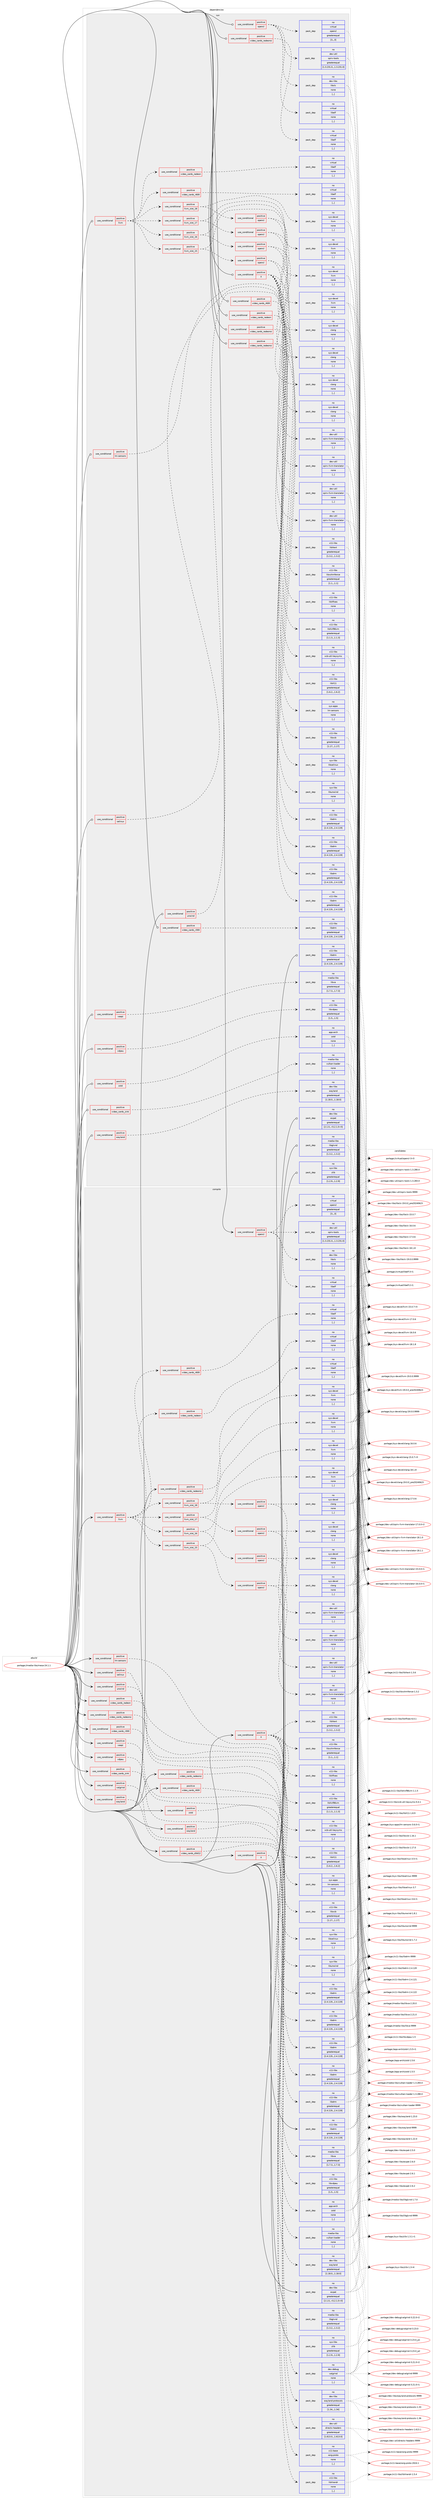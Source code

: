 digraph prolog {

# *************
# Graph options
# *************

newrank=true;
concentrate=true;
compound=true;
graph [rankdir=LR,fontname=Helvetica,fontsize=10,ranksep=1.5];#, ranksep=2.5, nodesep=0.2];
edge  [arrowhead=vee];
node  [fontname=Helvetica,fontsize=10];

# **********
# The ebuild
# **********

subgraph cluster_leftcol {
color=gray;
rank=same;
label=<<i>ebuild</i>>;
id [label="portage://media-libs/mesa-24.1.1", color=red, width=4, href="../media-libs/mesa-24.1.1.svg"];
}

# ****************
# The dependencies
# ****************

subgraph cluster_midcol {
color=gray;
label=<<i>dependencies</i>>;
subgraph cluster_compile {
fillcolor="#eeeeee";
style=filled;
label=<<i>compile</i>>;
subgraph cond74778 {
dependency295525 [label=<<TABLE BORDER="0" CELLBORDER="1" CELLSPACING="0" CELLPADDING="4"><TR><TD ROWSPAN="3" CELLPADDING="10">use_conditional</TD></TR><TR><TD>positive</TD></TR><TR><TD>X</TD></TR></TABLE>>, shape=none, color=red];
subgraph pack218431 {
dependency295526 [label=<<TABLE BORDER="0" CELLBORDER="1" CELLSPACING="0" CELLPADDING="4" WIDTH="220"><TR><TD ROWSPAN="6" CELLPADDING="30">pack_dep</TD></TR><TR><TD WIDTH="110">no</TD></TR><TR><TD>x11-libs</TD></TR><TR><TD>libX11</TD></TR><TR><TD>greaterequal</TD></TR><TR><TD>[1.6.2,,,1.6.2]</TD></TR></TABLE>>, shape=none, color=blue];
}
dependency295525:e -> dependency295526:w [weight=20,style="dashed",arrowhead="vee"];
subgraph pack218432 {
dependency295527 [label=<<TABLE BORDER="0" CELLBORDER="1" CELLSPACING="0" CELLPADDING="4" WIDTH="220"><TR><TD ROWSPAN="6" CELLPADDING="30">pack_dep</TD></TR><TR><TD WIDTH="110">no</TD></TR><TR><TD>x11-libs</TD></TR><TR><TD>libxshmfence</TD></TR><TR><TD>greaterequal</TD></TR><TR><TD>[1.1,,,1.1]</TD></TR></TABLE>>, shape=none, color=blue];
}
dependency295525:e -> dependency295527:w [weight=20,style="dashed",arrowhead="vee"];
subgraph pack218433 {
dependency295528 [label=<<TABLE BORDER="0" CELLBORDER="1" CELLSPACING="0" CELLPADDING="4" WIDTH="220"><TR><TD ROWSPAN="6" CELLPADDING="30">pack_dep</TD></TR><TR><TD WIDTH="110">no</TD></TR><TR><TD>x11-libs</TD></TR><TR><TD>libXext</TD></TR><TR><TD>greaterequal</TD></TR><TR><TD>[1.3.2,,,1.3.2]</TD></TR></TABLE>>, shape=none, color=blue];
}
dependency295525:e -> dependency295528:w [weight=20,style="dashed",arrowhead="vee"];
subgraph pack218434 {
dependency295529 [label=<<TABLE BORDER="0" CELLBORDER="1" CELLSPACING="0" CELLPADDING="4" WIDTH="220"><TR><TD ROWSPAN="6" CELLPADDING="30">pack_dep</TD></TR><TR><TD WIDTH="110">no</TD></TR><TR><TD>x11-libs</TD></TR><TR><TD>libXxf86vm</TD></TR><TR><TD>greaterequal</TD></TR><TR><TD>[1.1.3,,,1.1.3]</TD></TR></TABLE>>, shape=none, color=blue];
}
dependency295525:e -> dependency295529:w [weight=20,style="dashed",arrowhead="vee"];
subgraph pack218435 {
dependency295530 [label=<<TABLE BORDER="0" CELLBORDER="1" CELLSPACING="0" CELLPADDING="4" WIDTH="220"><TR><TD ROWSPAN="6" CELLPADDING="30">pack_dep</TD></TR><TR><TD WIDTH="110">no</TD></TR><TR><TD>x11-libs</TD></TR><TR><TD>libxcb</TD></TR><TR><TD>greaterequal</TD></TR><TR><TD>[1.17,,,1.17]</TD></TR></TABLE>>, shape=none, color=blue];
}
dependency295525:e -> dependency295530:w [weight=20,style="dashed",arrowhead="vee"];
subgraph pack218436 {
dependency295531 [label=<<TABLE BORDER="0" CELLBORDER="1" CELLSPACING="0" CELLPADDING="4" WIDTH="220"><TR><TD ROWSPAN="6" CELLPADDING="30">pack_dep</TD></TR><TR><TD WIDTH="110">no</TD></TR><TR><TD>x11-libs</TD></TR><TR><TD>libXfixes</TD></TR><TR><TD>none</TD></TR><TR><TD>[,,]</TD></TR></TABLE>>, shape=none, color=blue];
}
dependency295525:e -> dependency295531:w [weight=20,style="dashed",arrowhead="vee"];
subgraph pack218437 {
dependency295532 [label=<<TABLE BORDER="0" CELLBORDER="1" CELLSPACING="0" CELLPADDING="4" WIDTH="220"><TR><TD ROWSPAN="6" CELLPADDING="30">pack_dep</TD></TR><TR><TD WIDTH="110">no</TD></TR><TR><TD>x11-libs</TD></TR><TR><TD>xcb-util-keysyms</TD></TR><TR><TD>none</TD></TR><TR><TD>[,,]</TD></TR></TABLE>>, shape=none, color=blue];
}
dependency295525:e -> dependency295532:w [weight=20,style="dashed",arrowhead="vee"];
}
id:e -> dependency295525:w [weight=20,style="solid",arrowhead="vee"];
subgraph cond74779 {
dependency295533 [label=<<TABLE BORDER="0" CELLBORDER="1" CELLSPACING="0" CELLPADDING="4"><TR><TD ROWSPAN="3" CELLPADDING="10">use_conditional</TD></TR><TR><TD>positive</TD></TR><TR><TD>X</TD></TR></TABLE>>, shape=none, color=red];
subgraph pack218438 {
dependency295534 [label=<<TABLE BORDER="0" CELLBORDER="1" CELLSPACING="0" CELLPADDING="4" WIDTH="220"><TR><TD ROWSPAN="6" CELLPADDING="30">pack_dep</TD></TR><TR><TD WIDTH="110">no</TD></TR><TR><TD>x11-libs</TD></TR><TR><TD>libXrandr</TD></TR><TR><TD>none</TD></TR><TR><TD>[,,]</TD></TR></TABLE>>, shape=none, color=blue];
}
dependency295533:e -> dependency295534:w [weight=20,style="dashed",arrowhead="vee"];
subgraph pack218439 {
dependency295535 [label=<<TABLE BORDER="0" CELLBORDER="1" CELLSPACING="0" CELLPADDING="4" WIDTH="220"><TR><TD ROWSPAN="6" CELLPADDING="30">pack_dep</TD></TR><TR><TD WIDTH="110">no</TD></TR><TR><TD>x11-base</TD></TR><TR><TD>xorg-proto</TD></TR><TR><TD>none</TD></TR><TR><TD>[,,]</TD></TR></TABLE>>, shape=none, color=blue];
}
dependency295533:e -> dependency295535:w [weight=20,style="dashed",arrowhead="vee"];
}
id:e -> dependency295533:w [weight=20,style="solid",arrowhead="vee"];
subgraph cond74780 {
dependency295536 [label=<<TABLE BORDER="0" CELLBORDER="1" CELLSPACING="0" CELLPADDING="4"><TR><TD ROWSPAN="3" CELLPADDING="10">use_conditional</TD></TR><TR><TD>positive</TD></TR><TR><TD>llvm</TD></TR></TABLE>>, shape=none, color=red];
subgraph cond74781 {
dependency295537 [label=<<TABLE BORDER="0" CELLBORDER="1" CELLSPACING="0" CELLPADDING="4"><TR><TD ROWSPAN="3" CELLPADDING="10">use_conditional</TD></TR><TR><TD>positive</TD></TR><TR><TD>llvm_slot_15</TD></TR></TABLE>>, shape=none, color=red];
subgraph pack218440 {
dependency295538 [label=<<TABLE BORDER="0" CELLBORDER="1" CELLSPACING="0" CELLPADDING="4" WIDTH="220"><TR><TD ROWSPAN="6" CELLPADDING="30">pack_dep</TD></TR><TR><TD WIDTH="110">no</TD></TR><TR><TD>sys-devel</TD></TR><TR><TD>llvm</TD></TR><TR><TD>none</TD></TR><TR><TD>[,,]</TD></TR></TABLE>>, shape=none, color=blue];
}
dependency295537:e -> dependency295538:w [weight=20,style="dashed",arrowhead="vee"];
subgraph cond74782 {
dependency295539 [label=<<TABLE BORDER="0" CELLBORDER="1" CELLSPACING="0" CELLPADDING="4"><TR><TD ROWSPAN="3" CELLPADDING="10">use_conditional</TD></TR><TR><TD>positive</TD></TR><TR><TD>opencl</TD></TR></TABLE>>, shape=none, color=red];
subgraph pack218441 {
dependency295540 [label=<<TABLE BORDER="0" CELLBORDER="1" CELLSPACING="0" CELLPADDING="4" WIDTH="220"><TR><TD ROWSPAN="6" CELLPADDING="30">pack_dep</TD></TR><TR><TD WIDTH="110">no</TD></TR><TR><TD>dev-util</TD></TR><TR><TD>spirv-llvm-translator</TD></TR><TR><TD>none</TD></TR><TR><TD>[,,]</TD></TR></TABLE>>, shape=none, color=blue];
}
dependency295539:e -> dependency295540:w [weight=20,style="dashed",arrowhead="vee"];
subgraph pack218442 {
dependency295541 [label=<<TABLE BORDER="0" CELLBORDER="1" CELLSPACING="0" CELLPADDING="4" WIDTH="220"><TR><TD ROWSPAN="6" CELLPADDING="30">pack_dep</TD></TR><TR><TD WIDTH="110">no</TD></TR><TR><TD>sys-devel</TD></TR><TR><TD>clang</TD></TR><TR><TD>none</TD></TR><TR><TD>[,,]</TD></TR></TABLE>>, shape=none, color=blue];
}
dependency295539:e -> dependency295541:w [weight=20,style="dashed",arrowhead="vee"];
}
dependency295537:e -> dependency295539:w [weight=20,style="dashed",arrowhead="vee"];
}
dependency295536:e -> dependency295537:w [weight=20,style="dashed",arrowhead="vee"];
subgraph cond74783 {
dependency295542 [label=<<TABLE BORDER="0" CELLBORDER="1" CELLSPACING="0" CELLPADDING="4"><TR><TD ROWSPAN="3" CELLPADDING="10">use_conditional</TD></TR><TR><TD>positive</TD></TR><TR><TD>llvm_slot_16</TD></TR></TABLE>>, shape=none, color=red];
subgraph pack218443 {
dependency295543 [label=<<TABLE BORDER="0" CELLBORDER="1" CELLSPACING="0" CELLPADDING="4" WIDTH="220"><TR><TD ROWSPAN="6" CELLPADDING="30">pack_dep</TD></TR><TR><TD WIDTH="110">no</TD></TR><TR><TD>sys-devel</TD></TR><TR><TD>llvm</TD></TR><TR><TD>none</TD></TR><TR><TD>[,,]</TD></TR></TABLE>>, shape=none, color=blue];
}
dependency295542:e -> dependency295543:w [weight=20,style="dashed",arrowhead="vee"];
subgraph cond74784 {
dependency295544 [label=<<TABLE BORDER="0" CELLBORDER="1" CELLSPACING="0" CELLPADDING="4"><TR><TD ROWSPAN="3" CELLPADDING="10">use_conditional</TD></TR><TR><TD>positive</TD></TR><TR><TD>opencl</TD></TR></TABLE>>, shape=none, color=red];
subgraph pack218444 {
dependency295545 [label=<<TABLE BORDER="0" CELLBORDER="1" CELLSPACING="0" CELLPADDING="4" WIDTH="220"><TR><TD ROWSPAN="6" CELLPADDING="30">pack_dep</TD></TR><TR><TD WIDTH="110">no</TD></TR><TR><TD>dev-util</TD></TR><TR><TD>spirv-llvm-translator</TD></TR><TR><TD>none</TD></TR><TR><TD>[,,]</TD></TR></TABLE>>, shape=none, color=blue];
}
dependency295544:e -> dependency295545:w [weight=20,style="dashed",arrowhead="vee"];
subgraph pack218445 {
dependency295546 [label=<<TABLE BORDER="0" CELLBORDER="1" CELLSPACING="0" CELLPADDING="4" WIDTH="220"><TR><TD ROWSPAN="6" CELLPADDING="30">pack_dep</TD></TR><TR><TD WIDTH="110">no</TD></TR><TR><TD>sys-devel</TD></TR><TR><TD>clang</TD></TR><TR><TD>none</TD></TR><TR><TD>[,,]</TD></TR></TABLE>>, shape=none, color=blue];
}
dependency295544:e -> dependency295546:w [weight=20,style="dashed",arrowhead="vee"];
}
dependency295542:e -> dependency295544:w [weight=20,style="dashed",arrowhead="vee"];
}
dependency295536:e -> dependency295542:w [weight=20,style="dashed",arrowhead="vee"];
subgraph cond74785 {
dependency295547 [label=<<TABLE BORDER="0" CELLBORDER="1" CELLSPACING="0" CELLPADDING="4"><TR><TD ROWSPAN="3" CELLPADDING="10">use_conditional</TD></TR><TR><TD>positive</TD></TR><TR><TD>llvm_slot_17</TD></TR></TABLE>>, shape=none, color=red];
subgraph pack218446 {
dependency295548 [label=<<TABLE BORDER="0" CELLBORDER="1" CELLSPACING="0" CELLPADDING="4" WIDTH="220"><TR><TD ROWSPAN="6" CELLPADDING="30">pack_dep</TD></TR><TR><TD WIDTH="110">no</TD></TR><TR><TD>sys-devel</TD></TR><TR><TD>llvm</TD></TR><TR><TD>none</TD></TR><TR><TD>[,,]</TD></TR></TABLE>>, shape=none, color=blue];
}
dependency295547:e -> dependency295548:w [weight=20,style="dashed",arrowhead="vee"];
subgraph cond74786 {
dependency295549 [label=<<TABLE BORDER="0" CELLBORDER="1" CELLSPACING="0" CELLPADDING="4"><TR><TD ROWSPAN="3" CELLPADDING="10">use_conditional</TD></TR><TR><TD>positive</TD></TR><TR><TD>opencl</TD></TR></TABLE>>, shape=none, color=red];
subgraph pack218447 {
dependency295550 [label=<<TABLE BORDER="0" CELLBORDER="1" CELLSPACING="0" CELLPADDING="4" WIDTH="220"><TR><TD ROWSPAN="6" CELLPADDING="30">pack_dep</TD></TR><TR><TD WIDTH="110">no</TD></TR><TR><TD>dev-util</TD></TR><TR><TD>spirv-llvm-translator</TD></TR><TR><TD>none</TD></TR><TR><TD>[,,]</TD></TR></TABLE>>, shape=none, color=blue];
}
dependency295549:e -> dependency295550:w [weight=20,style="dashed",arrowhead="vee"];
subgraph pack218448 {
dependency295551 [label=<<TABLE BORDER="0" CELLBORDER="1" CELLSPACING="0" CELLPADDING="4" WIDTH="220"><TR><TD ROWSPAN="6" CELLPADDING="30">pack_dep</TD></TR><TR><TD WIDTH="110">no</TD></TR><TR><TD>sys-devel</TD></TR><TR><TD>clang</TD></TR><TR><TD>none</TD></TR><TR><TD>[,,]</TD></TR></TABLE>>, shape=none, color=blue];
}
dependency295549:e -> dependency295551:w [weight=20,style="dashed",arrowhead="vee"];
}
dependency295547:e -> dependency295549:w [weight=20,style="dashed",arrowhead="vee"];
}
dependency295536:e -> dependency295547:w [weight=20,style="dashed",arrowhead="vee"];
subgraph cond74787 {
dependency295552 [label=<<TABLE BORDER="0" CELLBORDER="1" CELLSPACING="0" CELLPADDING="4"><TR><TD ROWSPAN="3" CELLPADDING="10">use_conditional</TD></TR><TR><TD>positive</TD></TR><TR><TD>llvm_slot_18</TD></TR></TABLE>>, shape=none, color=red];
subgraph pack218449 {
dependency295553 [label=<<TABLE BORDER="0" CELLBORDER="1" CELLSPACING="0" CELLPADDING="4" WIDTH="220"><TR><TD ROWSPAN="6" CELLPADDING="30">pack_dep</TD></TR><TR><TD WIDTH="110">no</TD></TR><TR><TD>sys-devel</TD></TR><TR><TD>llvm</TD></TR><TR><TD>none</TD></TR><TR><TD>[,,]</TD></TR></TABLE>>, shape=none, color=blue];
}
dependency295552:e -> dependency295553:w [weight=20,style="dashed",arrowhead="vee"];
subgraph cond74788 {
dependency295554 [label=<<TABLE BORDER="0" CELLBORDER="1" CELLSPACING="0" CELLPADDING="4"><TR><TD ROWSPAN="3" CELLPADDING="10">use_conditional</TD></TR><TR><TD>positive</TD></TR><TR><TD>opencl</TD></TR></TABLE>>, shape=none, color=red];
subgraph pack218450 {
dependency295555 [label=<<TABLE BORDER="0" CELLBORDER="1" CELLSPACING="0" CELLPADDING="4" WIDTH="220"><TR><TD ROWSPAN="6" CELLPADDING="30">pack_dep</TD></TR><TR><TD WIDTH="110">no</TD></TR><TR><TD>dev-util</TD></TR><TR><TD>spirv-llvm-translator</TD></TR><TR><TD>none</TD></TR><TR><TD>[,,]</TD></TR></TABLE>>, shape=none, color=blue];
}
dependency295554:e -> dependency295555:w [weight=20,style="dashed",arrowhead="vee"];
subgraph pack218451 {
dependency295556 [label=<<TABLE BORDER="0" CELLBORDER="1" CELLSPACING="0" CELLPADDING="4" WIDTH="220"><TR><TD ROWSPAN="6" CELLPADDING="30">pack_dep</TD></TR><TR><TD WIDTH="110">no</TD></TR><TR><TD>sys-devel</TD></TR><TR><TD>clang</TD></TR><TR><TD>none</TD></TR><TR><TD>[,,]</TD></TR></TABLE>>, shape=none, color=blue];
}
dependency295554:e -> dependency295556:w [weight=20,style="dashed",arrowhead="vee"];
}
dependency295552:e -> dependency295554:w [weight=20,style="dashed",arrowhead="vee"];
}
dependency295536:e -> dependency295552:w [weight=20,style="dashed",arrowhead="vee"];
subgraph cond74789 {
dependency295557 [label=<<TABLE BORDER="0" CELLBORDER="1" CELLSPACING="0" CELLPADDING="4"><TR><TD ROWSPAN="3" CELLPADDING="10">use_conditional</TD></TR><TR><TD>positive</TD></TR><TR><TD>video_cards_r600</TD></TR></TABLE>>, shape=none, color=red];
subgraph pack218452 {
dependency295558 [label=<<TABLE BORDER="0" CELLBORDER="1" CELLSPACING="0" CELLPADDING="4" WIDTH="220"><TR><TD ROWSPAN="6" CELLPADDING="30">pack_dep</TD></TR><TR><TD WIDTH="110">no</TD></TR><TR><TD>virtual</TD></TR><TR><TD>libelf</TD></TR><TR><TD>none</TD></TR><TR><TD>[,,]</TD></TR></TABLE>>, shape=none, color=blue];
}
dependency295557:e -> dependency295558:w [weight=20,style="dashed",arrowhead="vee"];
}
dependency295536:e -> dependency295557:w [weight=20,style="dashed",arrowhead="vee"];
subgraph cond74790 {
dependency295559 [label=<<TABLE BORDER="0" CELLBORDER="1" CELLSPACING="0" CELLPADDING="4"><TR><TD ROWSPAN="3" CELLPADDING="10">use_conditional</TD></TR><TR><TD>positive</TD></TR><TR><TD>video_cards_radeon</TD></TR></TABLE>>, shape=none, color=red];
subgraph pack218453 {
dependency295560 [label=<<TABLE BORDER="0" CELLBORDER="1" CELLSPACING="0" CELLPADDING="4" WIDTH="220"><TR><TD ROWSPAN="6" CELLPADDING="30">pack_dep</TD></TR><TR><TD WIDTH="110">no</TD></TR><TR><TD>virtual</TD></TR><TR><TD>libelf</TD></TR><TR><TD>none</TD></TR><TR><TD>[,,]</TD></TR></TABLE>>, shape=none, color=blue];
}
dependency295559:e -> dependency295560:w [weight=20,style="dashed",arrowhead="vee"];
}
dependency295536:e -> dependency295559:w [weight=20,style="dashed",arrowhead="vee"];
}
id:e -> dependency295536:w [weight=20,style="solid",arrowhead="vee"];
subgraph cond74791 {
dependency295561 [label=<<TABLE BORDER="0" CELLBORDER="1" CELLSPACING="0" CELLPADDING="4"><TR><TD ROWSPAN="3" CELLPADDING="10">use_conditional</TD></TR><TR><TD>positive</TD></TR><TR><TD>lm-sensors</TD></TR></TABLE>>, shape=none, color=red];
subgraph pack218454 {
dependency295562 [label=<<TABLE BORDER="0" CELLBORDER="1" CELLSPACING="0" CELLPADDING="4" WIDTH="220"><TR><TD ROWSPAN="6" CELLPADDING="30">pack_dep</TD></TR><TR><TD WIDTH="110">no</TD></TR><TR><TD>sys-apps</TD></TR><TR><TD>lm-sensors</TD></TR><TR><TD>none</TD></TR><TR><TD>[,,]</TD></TR></TABLE>>, shape=none, color=blue];
}
dependency295561:e -> dependency295562:w [weight=20,style="dashed",arrowhead="vee"];
}
id:e -> dependency295561:w [weight=20,style="solid",arrowhead="vee"];
subgraph cond74792 {
dependency295563 [label=<<TABLE BORDER="0" CELLBORDER="1" CELLSPACING="0" CELLPADDING="4"><TR><TD ROWSPAN="3" CELLPADDING="10">use_conditional</TD></TR><TR><TD>positive</TD></TR><TR><TD>opencl</TD></TR></TABLE>>, shape=none, color=red];
subgraph pack218455 {
dependency295564 [label=<<TABLE BORDER="0" CELLBORDER="1" CELLSPACING="0" CELLPADDING="4" WIDTH="220"><TR><TD ROWSPAN="6" CELLPADDING="30">pack_dep</TD></TR><TR><TD WIDTH="110">no</TD></TR><TR><TD>virtual</TD></TR><TR><TD>opencl</TD></TR><TR><TD>greaterequal</TD></TR><TR><TD>[3,,,3]</TD></TR></TABLE>>, shape=none, color=blue];
}
dependency295563:e -> dependency295564:w [weight=20,style="dashed",arrowhead="vee"];
subgraph pack218456 {
dependency295565 [label=<<TABLE BORDER="0" CELLBORDER="1" CELLSPACING="0" CELLPADDING="4" WIDTH="220"><TR><TD ROWSPAN="6" CELLPADDING="30">pack_dep</TD></TR><TR><TD WIDTH="110">no</TD></TR><TR><TD>dev-libs</TD></TR><TR><TD>libclc</TD></TR><TR><TD>none</TD></TR><TR><TD>[,,]</TD></TR></TABLE>>, shape=none, color=blue];
}
dependency295563:e -> dependency295565:w [weight=20,style="dashed",arrowhead="vee"];
subgraph pack218457 {
dependency295566 [label=<<TABLE BORDER="0" CELLBORDER="1" CELLSPACING="0" CELLPADDING="4" WIDTH="220"><TR><TD ROWSPAN="6" CELLPADDING="30">pack_dep</TD></TR><TR><TD WIDTH="110">no</TD></TR><TR><TD>dev-util</TD></TR><TR><TD>spirv-tools</TD></TR><TR><TD>greaterequal</TD></TR><TR><TD>[1.3.231.0,,,1.3.231.0]</TD></TR></TABLE>>, shape=none, color=blue];
}
dependency295563:e -> dependency295566:w [weight=20,style="dashed",arrowhead="vee"];
subgraph pack218458 {
dependency295567 [label=<<TABLE BORDER="0" CELLBORDER="1" CELLSPACING="0" CELLPADDING="4" WIDTH="220"><TR><TD ROWSPAN="6" CELLPADDING="30">pack_dep</TD></TR><TR><TD WIDTH="110">no</TD></TR><TR><TD>virtual</TD></TR><TR><TD>libelf</TD></TR><TR><TD>none</TD></TR><TR><TD>[,,]</TD></TR></TABLE>>, shape=none, color=blue];
}
dependency295563:e -> dependency295567:w [weight=20,style="dashed",arrowhead="vee"];
}
id:e -> dependency295563:w [weight=20,style="solid",arrowhead="vee"];
subgraph cond74793 {
dependency295568 [label=<<TABLE BORDER="0" CELLBORDER="1" CELLSPACING="0" CELLPADDING="4"><TR><TD ROWSPAN="3" CELLPADDING="10">use_conditional</TD></TR><TR><TD>positive</TD></TR><TR><TD>selinux</TD></TR></TABLE>>, shape=none, color=red];
subgraph pack218459 {
dependency295569 [label=<<TABLE BORDER="0" CELLBORDER="1" CELLSPACING="0" CELLPADDING="4" WIDTH="220"><TR><TD ROWSPAN="6" CELLPADDING="30">pack_dep</TD></TR><TR><TD WIDTH="110">no</TD></TR><TR><TD>sys-libs</TD></TR><TR><TD>libselinux</TD></TR><TR><TD>none</TD></TR><TR><TD>[,,]</TD></TR></TABLE>>, shape=none, color=blue];
}
dependency295568:e -> dependency295569:w [weight=20,style="dashed",arrowhead="vee"];
}
id:e -> dependency295568:w [weight=20,style="solid",arrowhead="vee"];
subgraph cond74794 {
dependency295570 [label=<<TABLE BORDER="0" CELLBORDER="1" CELLSPACING="0" CELLPADDING="4"><TR><TD ROWSPAN="3" CELLPADDING="10">use_conditional</TD></TR><TR><TD>positive</TD></TR><TR><TD>unwind</TD></TR></TABLE>>, shape=none, color=red];
subgraph pack218460 {
dependency295571 [label=<<TABLE BORDER="0" CELLBORDER="1" CELLSPACING="0" CELLPADDING="4" WIDTH="220"><TR><TD ROWSPAN="6" CELLPADDING="30">pack_dep</TD></TR><TR><TD WIDTH="110">no</TD></TR><TR><TD>sys-libs</TD></TR><TR><TD>libunwind</TD></TR><TR><TD>none</TD></TR><TR><TD>[,,]</TD></TR></TABLE>>, shape=none, color=blue];
}
dependency295570:e -> dependency295571:w [weight=20,style="dashed",arrowhead="vee"];
}
id:e -> dependency295570:w [weight=20,style="solid",arrowhead="vee"];
subgraph cond74795 {
dependency295572 [label=<<TABLE BORDER="0" CELLBORDER="1" CELLSPACING="0" CELLPADDING="4"><TR><TD ROWSPAN="3" CELLPADDING="10">use_conditional</TD></TR><TR><TD>positive</TD></TR><TR><TD>vaapi</TD></TR></TABLE>>, shape=none, color=red];
subgraph pack218461 {
dependency295573 [label=<<TABLE BORDER="0" CELLBORDER="1" CELLSPACING="0" CELLPADDING="4" WIDTH="220"><TR><TD ROWSPAN="6" CELLPADDING="30">pack_dep</TD></TR><TR><TD WIDTH="110">no</TD></TR><TR><TD>media-libs</TD></TR><TR><TD>libva</TD></TR><TR><TD>greaterequal</TD></TR><TR><TD>[1.7.3,,,1.7.3]</TD></TR></TABLE>>, shape=none, color=blue];
}
dependency295572:e -> dependency295573:w [weight=20,style="dashed",arrowhead="vee"];
}
id:e -> dependency295572:w [weight=20,style="solid",arrowhead="vee"];
subgraph cond74796 {
dependency295574 [label=<<TABLE BORDER="0" CELLBORDER="1" CELLSPACING="0" CELLPADDING="4"><TR><TD ROWSPAN="3" CELLPADDING="10">use_conditional</TD></TR><TR><TD>positive</TD></TR><TR><TD>valgrind</TD></TR></TABLE>>, shape=none, color=red];
subgraph pack218462 {
dependency295575 [label=<<TABLE BORDER="0" CELLBORDER="1" CELLSPACING="0" CELLPADDING="4" WIDTH="220"><TR><TD ROWSPAN="6" CELLPADDING="30">pack_dep</TD></TR><TR><TD WIDTH="110">no</TD></TR><TR><TD>dev-debug</TD></TR><TR><TD>valgrind</TD></TR><TR><TD>none</TD></TR><TR><TD>[,,]</TD></TR></TABLE>>, shape=none, color=blue];
}
dependency295574:e -> dependency295575:w [weight=20,style="dashed",arrowhead="vee"];
}
id:e -> dependency295574:w [weight=20,style="solid",arrowhead="vee"];
subgraph cond74797 {
dependency295576 [label=<<TABLE BORDER="0" CELLBORDER="1" CELLSPACING="0" CELLPADDING="4"><TR><TD ROWSPAN="3" CELLPADDING="10">use_conditional</TD></TR><TR><TD>positive</TD></TR><TR><TD>vdpau</TD></TR></TABLE>>, shape=none, color=red];
subgraph pack218463 {
dependency295577 [label=<<TABLE BORDER="0" CELLBORDER="1" CELLSPACING="0" CELLPADDING="4" WIDTH="220"><TR><TD ROWSPAN="6" CELLPADDING="30">pack_dep</TD></TR><TR><TD WIDTH="110">no</TD></TR><TR><TD>x11-libs</TD></TR><TR><TD>libvdpau</TD></TR><TR><TD>greaterequal</TD></TR><TR><TD>[1.5,,,1.5]</TD></TR></TABLE>>, shape=none, color=blue];
}
dependency295576:e -> dependency295577:w [weight=20,style="dashed",arrowhead="vee"];
}
id:e -> dependency295576:w [weight=20,style="solid",arrowhead="vee"];
subgraph cond74798 {
dependency295578 [label=<<TABLE BORDER="0" CELLBORDER="1" CELLSPACING="0" CELLPADDING="4"><TR><TD ROWSPAN="3" CELLPADDING="10">use_conditional</TD></TR><TR><TD>positive</TD></TR><TR><TD>video_cards_d3d12</TD></TR></TABLE>>, shape=none, color=red];
subgraph pack218464 {
dependency295579 [label=<<TABLE BORDER="0" CELLBORDER="1" CELLSPACING="0" CELLPADDING="4" WIDTH="220"><TR><TD ROWSPAN="6" CELLPADDING="30">pack_dep</TD></TR><TR><TD WIDTH="110">no</TD></TR><TR><TD>dev-util</TD></TR><TR><TD>directx-headers</TD></TR><TR><TD>greaterequal</TD></TR><TR><TD>[1.613.0,,,1.613.0]</TD></TR></TABLE>>, shape=none, color=blue];
}
dependency295578:e -> dependency295579:w [weight=20,style="dashed",arrowhead="vee"];
}
id:e -> dependency295578:w [weight=20,style="solid",arrowhead="vee"];
subgraph cond74799 {
dependency295580 [label=<<TABLE BORDER="0" CELLBORDER="1" CELLSPACING="0" CELLPADDING="4"><TR><TD ROWSPAN="3" CELLPADDING="10">use_conditional</TD></TR><TR><TD>positive</TD></TR><TR><TD>video_cards_r300</TD></TR></TABLE>>, shape=none, color=red];
subgraph pack218465 {
dependency295581 [label=<<TABLE BORDER="0" CELLBORDER="1" CELLSPACING="0" CELLPADDING="4" WIDTH="220"><TR><TD ROWSPAN="6" CELLPADDING="30">pack_dep</TD></TR><TR><TD WIDTH="110">no</TD></TR><TR><TD>x11-libs</TD></TR><TR><TD>libdrm</TD></TR><TR><TD>greaterequal</TD></TR><TR><TD>[2.4.119,,,2.4.119]</TD></TR></TABLE>>, shape=none, color=blue];
}
dependency295580:e -> dependency295581:w [weight=20,style="dashed",arrowhead="vee"];
}
id:e -> dependency295580:w [weight=20,style="solid",arrowhead="vee"];
subgraph cond74800 {
dependency295582 [label=<<TABLE BORDER="0" CELLBORDER="1" CELLSPACING="0" CELLPADDING="4"><TR><TD ROWSPAN="3" CELLPADDING="10">use_conditional</TD></TR><TR><TD>positive</TD></TR><TR><TD>video_cards_r600</TD></TR></TABLE>>, shape=none, color=red];
subgraph pack218466 {
dependency295583 [label=<<TABLE BORDER="0" CELLBORDER="1" CELLSPACING="0" CELLPADDING="4" WIDTH="220"><TR><TD ROWSPAN="6" CELLPADDING="30">pack_dep</TD></TR><TR><TD WIDTH="110">no</TD></TR><TR><TD>x11-libs</TD></TR><TR><TD>libdrm</TD></TR><TR><TD>greaterequal</TD></TR><TR><TD>[2.4.119,,,2.4.119]</TD></TR></TABLE>>, shape=none, color=blue];
}
dependency295582:e -> dependency295583:w [weight=20,style="dashed",arrowhead="vee"];
}
id:e -> dependency295582:w [weight=20,style="solid",arrowhead="vee"];
subgraph cond74801 {
dependency295584 [label=<<TABLE BORDER="0" CELLBORDER="1" CELLSPACING="0" CELLPADDING="4"><TR><TD ROWSPAN="3" CELLPADDING="10">use_conditional</TD></TR><TR><TD>positive</TD></TR><TR><TD>video_cards_radeon</TD></TR></TABLE>>, shape=none, color=red];
subgraph pack218467 {
dependency295585 [label=<<TABLE BORDER="0" CELLBORDER="1" CELLSPACING="0" CELLPADDING="4" WIDTH="220"><TR><TD ROWSPAN="6" CELLPADDING="30">pack_dep</TD></TR><TR><TD WIDTH="110">no</TD></TR><TR><TD>x11-libs</TD></TR><TR><TD>libdrm</TD></TR><TR><TD>greaterequal</TD></TR><TR><TD>[2.4.119,,,2.4.119]</TD></TR></TABLE>>, shape=none, color=blue];
}
dependency295584:e -> dependency295585:w [weight=20,style="dashed",arrowhead="vee"];
}
id:e -> dependency295584:w [weight=20,style="solid",arrowhead="vee"];
subgraph cond74802 {
dependency295586 [label=<<TABLE BORDER="0" CELLBORDER="1" CELLSPACING="0" CELLPADDING="4"><TR><TD ROWSPAN="3" CELLPADDING="10">use_conditional</TD></TR><TR><TD>positive</TD></TR><TR><TD>video_cards_radeonsi</TD></TR></TABLE>>, shape=none, color=red];
subgraph pack218468 {
dependency295587 [label=<<TABLE BORDER="0" CELLBORDER="1" CELLSPACING="0" CELLPADDING="4" WIDTH="220"><TR><TD ROWSPAN="6" CELLPADDING="30">pack_dep</TD></TR><TR><TD WIDTH="110">no</TD></TR><TR><TD>virtual</TD></TR><TR><TD>libelf</TD></TR><TR><TD>none</TD></TR><TR><TD>[,,]</TD></TR></TABLE>>, shape=none, color=blue];
}
dependency295586:e -> dependency295587:w [weight=20,style="dashed",arrowhead="vee"];
}
id:e -> dependency295586:w [weight=20,style="solid",arrowhead="vee"];
subgraph cond74803 {
dependency295588 [label=<<TABLE BORDER="0" CELLBORDER="1" CELLSPACING="0" CELLPADDING="4"><TR><TD ROWSPAN="3" CELLPADDING="10">use_conditional</TD></TR><TR><TD>positive</TD></TR><TR><TD>video_cards_radeonsi</TD></TR></TABLE>>, shape=none, color=red];
subgraph pack218469 {
dependency295589 [label=<<TABLE BORDER="0" CELLBORDER="1" CELLSPACING="0" CELLPADDING="4" WIDTH="220"><TR><TD ROWSPAN="6" CELLPADDING="30">pack_dep</TD></TR><TR><TD WIDTH="110">no</TD></TR><TR><TD>x11-libs</TD></TR><TR><TD>libdrm</TD></TR><TR><TD>greaterequal</TD></TR><TR><TD>[2.4.119,,,2.4.119]</TD></TR></TABLE>>, shape=none, color=blue];
}
dependency295588:e -> dependency295589:w [weight=20,style="dashed",arrowhead="vee"];
}
id:e -> dependency295588:w [weight=20,style="solid",arrowhead="vee"];
subgraph cond74804 {
dependency295590 [label=<<TABLE BORDER="0" CELLBORDER="1" CELLSPACING="0" CELLPADDING="4"><TR><TD ROWSPAN="3" CELLPADDING="10">use_conditional</TD></TR><TR><TD>positive</TD></TR><TR><TD>video_cards_radeonsi</TD></TR></TABLE>>, shape=none, color=red];
subgraph pack218470 {
dependency295591 [label=<<TABLE BORDER="0" CELLBORDER="1" CELLSPACING="0" CELLPADDING="4" WIDTH="220"><TR><TD ROWSPAN="6" CELLPADDING="30">pack_dep</TD></TR><TR><TD WIDTH="110">no</TD></TR><TR><TD>x11-libs</TD></TR><TR><TD>libdrm</TD></TR><TR><TD>greaterequal</TD></TR><TR><TD>[2.4.119,,,2.4.119]</TD></TR></TABLE>>, shape=none, color=blue];
}
dependency295590:e -> dependency295591:w [weight=20,style="dashed",arrowhead="vee"];
}
id:e -> dependency295590:w [weight=20,style="solid",arrowhead="vee"];
subgraph cond74805 {
dependency295592 [label=<<TABLE BORDER="0" CELLBORDER="1" CELLSPACING="0" CELLPADDING="4"><TR><TD ROWSPAN="3" CELLPADDING="10">use_conditional</TD></TR><TR><TD>positive</TD></TR><TR><TD>video_cards_zink</TD></TR></TABLE>>, shape=none, color=red];
subgraph pack218471 {
dependency295593 [label=<<TABLE BORDER="0" CELLBORDER="1" CELLSPACING="0" CELLPADDING="4" WIDTH="220"><TR><TD ROWSPAN="6" CELLPADDING="30">pack_dep</TD></TR><TR><TD WIDTH="110">no</TD></TR><TR><TD>media-libs</TD></TR><TR><TD>vulkan-loader</TD></TR><TR><TD>none</TD></TR><TR><TD>[,,]</TD></TR></TABLE>>, shape=none, color=blue];
}
dependency295592:e -> dependency295593:w [weight=20,style="dashed",arrowhead="vee"];
}
id:e -> dependency295592:w [weight=20,style="solid",arrowhead="vee"];
subgraph cond74806 {
dependency295594 [label=<<TABLE BORDER="0" CELLBORDER="1" CELLSPACING="0" CELLPADDING="4"><TR><TD ROWSPAN="3" CELLPADDING="10">use_conditional</TD></TR><TR><TD>positive</TD></TR><TR><TD>wayland</TD></TR></TABLE>>, shape=none, color=red];
subgraph pack218472 {
dependency295595 [label=<<TABLE BORDER="0" CELLBORDER="1" CELLSPACING="0" CELLPADDING="4" WIDTH="220"><TR><TD ROWSPAN="6" CELLPADDING="30">pack_dep</TD></TR><TR><TD WIDTH="110">no</TD></TR><TR><TD>dev-libs</TD></TR><TR><TD>wayland</TD></TR><TR><TD>greaterequal</TD></TR><TR><TD>[1.18.0,,,1.18.0]</TD></TR></TABLE>>, shape=none, color=blue];
}
dependency295594:e -> dependency295595:w [weight=20,style="dashed",arrowhead="vee"];
}
id:e -> dependency295594:w [weight=20,style="solid",arrowhead="vee"];
subgraph cond74807 {
dependency295596 [label=<<TABLE BORDER="0" CELLBORDER="1" CELLSPACING="0" CELLPADDING="4"><TR><TD ROWSPAN="3" CELLPADDING="10">use_conditional</TD></TR><TR><TD>positive</TD></TR><TR><TD>wayland</TD></TR></TABLE>>, shape=none, color=red];
subgraph pack218473 {
dependency295597 [label=<<TABLE BORDER="0" CELLBORDER="1" CELLSPACING="0" CELLPADDING="4" WIDTH="220"><TR><TD ROWSPAN="6" CELLPADDING="30">pack_dep</TD></TR><TR><TD WIDTH="110">no</TD></TR><TR><TD>dev-libs</TD></TR><TR><TD>wayland-protocols</TD></TR><TR><TD>greaterequal</TD></TR><TR><TD>[1.34,,,1.34]</TD></TR></TABLE>>, shape=none, color=blue];
}
dependency295596:e -> dependency295597:w [weight=20,style="dashed",arrowhead="vee"];
}
id:e -> dependency295596:w [weight=20,style="solid",arrowhead="vee"];
subgraph cond74808 {
dependency295598 [label=<<TABLE BORDER="0" CELLBORDER="1" CELLSPACING="0" CELLPADDING="4"><TR><TD ROWSPAN="3" CELLPADDING="10">use_conditional</TD></TR><TR><TD>positive</TD></TR><TR><TD>zstd</TD></TR></TABLE>>, shape=none, color=red];
subgraph pack218474 {
dependency295599 [label=<<TABLE BORDER="0" CELLBORDER="1" CELLSPACING="0" CELLPADDING="4" WIDTH="220"><TR><TD ROWSPAN="6" CELLPADDING="30">pack_dep</TD></TR><TR><TD WIDTH="110">no</TD></TR><TR><TD>app-arch</TD></TR><TR><TD>zstd</TD></TR><TR><TD>none</TD></TR><TR><TD>[,,]</TD></TR></TABLE>>, shape=none, color=blue];
}
dependency295598:e -> dependency295599:w [weight=20,style="dashed",arrowhead="vee"];
}
id:e -> dependency295598:w [weight=20,style="solid",arrowhead="vee"];
subgraph pack218475 {
dependency295600 [label=<<TABLE BORDER="0" CELLBORDER="1" CELLSPACING="0" CELLPADDING="4" WIDTH="220"><TR><TD ROWSPAN="6" CELLPADDING="30">pack_dep</TD></TR><TR><TD WIDTH="110">no</TD></TR><TR><TD>dev-libs</TD></TR><TR><TD>expat</TD></TR><TR><TD>greaterequal</TD></TR><TR><TD>[2.1.0,,-r3,2.1.0-r3]</TD></TR></TABLE>>, shape=none, color=blue];
}
id:e -> dependency295600:w [weight=20,style="solid",arrowhead="vee"];
subgraph pack218476 {
dependency295601 [label=<<TABLE BORDER="0" CELLBORDER="1" CELLSPACING="0" CELLPADDING="4" WIDTH="220"><TR><TD ROWSPAN="6" CELLPADDING="30">pack_dep</TD></TR><TR><TD WIDTH="110">no</TD></TR><TR><TD>media-libs</TD></TR><TR><TD>libglvnd</TD></TR><TR><TD>greaterequal</TD></TR><TR><TD>[1.3.2,,,1.3.2]</TD></TR></TABLE>>, shape=none, color=blue];
}
id:e -> dependency295601:w [weight=20,style="solid",arrowhead="vee"];
subgraph pack218477 {
dependency295602 [label=<<TABLE BORDER="0" CELLBORDER="1" CELLSPACING="0" CELLPADDING="4" WIDTH="220"><TR><TD ROWSPAN="6" CELLPADDING="30">pack_dep</TD></TR><TR><TD WIDTH="110">no</TD></TR><TR><TD>sys-libs</TD></TR><TR><TD>zlib</TD></TR><TR><TD>greaterequal</TD></TR><TR><TD>[1.2.9,,,1.2.9]</TD></TR></TABLE>>, shape=none, color=blue];
}
id:e -> dependency295602:w [weight=20,style="solid",arrowhead="vee"];
subgraph pack218478 {
dependency295603 [label=<<TABLE BORDER="0" CELLBORDER="1" CELLSPACING="0" CELLPADDING="4" WIDTH="220"><TR><TD ROWSPAN="6" CELLPADDING="30">pack_dep</TD></TR><TR><TD WIDTH="110">no</TD></TR><TR><TD>x11-libs</TD></TR><TR><TD>libdrm</TD></TR><TR><TD>greaterequal</TD></TR><TR><TD>[2.4.119,,,2.4.119]</TD></TR></TABLE>>, shape=none, color=blue];
}
id:e -> dependency295603:w [weight=20,style="solid",arrowhead="vee"];
}
subgraph cluster_compileandrun {
fillcolor="#eeeeee";
style=filled;
label=<<i>compile and run</i>>;
}
subgraph cluster_run {
fillcolor="#eeeeee";
style=filled;
label=<<i>run</i>>;
subgraph cond74809 {
dependency295604 [label=<<TABLE BORDER="0" CELLBORDER="1" CELLSPACING="0" CELLPADDING="4"><TR><TD ROWSPAN="3" CELLPADDING="10">use_conditional</TD></TR><TR><TD>positive</TD></TR><TR><TD>X</TD></TR></TABLE>>, shape=none, color=red];
subgraph pack218479 {
dependency295605 [label=<<TABLE BORDER="0" CELLBORDER="1" CELLSPACING="0" CELLPADDING="4" WIDTH="220"><TR><TD ROWSPAN="6" CELLPADDING="30">pack_dep</TD></TR><TR><TD WIDTH="110">no</TD></TR><TR><TD>x11-libs</TD></TR><TR><TD>libX11</TD></TR><TR><TD>greaterequal</TD></TR><TR><TD>[1.6.2,,,1.6.2]</TD></TR></TABLE>>, shape=none, color=blue];
}
dependency295604:e -> dependency295605:w [weight=20,style="dashed",arrowhead="vee"];
subgraph pack218480 {
dependency295606 [label=<<TABLE BORDER="0" CELLBORDER="1" CELLSPACING="0" CELLPADDING="4" WIDTH="220"><TR><TD ROWSPAN="6" CELLPADDING="30">pack_dep</TD></TR><TR><TD WIDTH="110">no</TD></TR><TR><TD>x11-libs</TD></TR><TR><TD>libxshmfence</TD></TR><TR><TD>greaterequal</TD></TR><TR><TD>[1.1,,,1.1]</TD></TR></TABLE>>, shape=none, color=blue];
}
dependency295604:e -> dependency295606:w [weight=20,style="dashed",arrowhead="vee"];
subgraph pack218481 {
dependency295607 [label=<<TABLE BORDER="0" CELLBORDER="1" CELLSPACING="0" CELLPADDING="4" WIDTH="220"><TR><TD ROWSPAN="6" CELLPADDING="30">pack_dep</TD></TR><TR><TD WIDTH="110">no</TD></TR><TR><TD>x11-libs</TD></TR><TR><TD>libXext</TD></TR><TR><TD>greaterequal</TD></TR><TR><TD>[1.3.2,,,1.3.2]</TD></TR></TABLE>>, shape=none, color=blue];
}
dependency295604:e -> dependency295607:w [weight=20,style="dashed",arrowhead="vee"];
subgraph pack218482 {
dependency295608 [label=<<TABLE BORDER="0" CELLBORDER="1" CELLSPACING="0" CELLPADDING="4" WIDTH="220"><TR><TD ROWSPAN="6" CELLPADDING="30">pack_dep</TD></TR><TR><TD WIDTH="110">no</TD></TR><TR><TD>x11-libs</TD></TR><TR><TD>libXxf86vm</TD></TR><TR><TD>greaterequal</TD></TR><TR><TD>[1.1.3,,,1.1.3]</TD></TR></TABLE>>, shape=none, color=blue];
}
dependency295604:e -> dependency295608:w [weight=20,style="dashed",arrowhead="vee"];
subgraph pack218483 {
dependency295609 [label=<<TABLE BORDER="0" CELLBORDER="1" CELLSPACING="0" CELLPADDING="4" WIDTH="220"><TR><TD ROWSPAN="6" CELLPADDING="30">pack_dep</TD></TR><TR><TD WIDTH="110">no</TD></TR><TR><TD>x11-libs</TD></TR><TR><TD>libxcb</TD></TR><TR><TD>greaterequal</TD></TR><TR><TD>[1.17,,,1.17]</TD></TR></TABLE>>, shape=none, color=blue];
}
dependency295604:e -> dependency295609:w [weight=20,style="dashed",arrowhead="vee"];
subgraph pack218484 {
dependency295610 [label=<<TABLE BORDER="0" CELLBORDER="1" CELLSPACING="0" CELLPADDING="4" WIDTH="220"><TR><TD ROWSPAN="6" CELLPADDING="30">pack_dep</TD></TR><TR><TD WIDTH="110">no</TD></TR><TR><TD>x11-libs</TD></TR><TR><TD>libXfixes</TD></TR><TR><TD>none</TD></TR><TR><TD>[,,]</TD></TR></TABLE>>, shape=none, color=blue];
}
dependency295604:e -> dependency295610:w [weight=20,style="dashed",arrowhead="vee"];
subgraph pack218485 {
dependency295611 [label=<<TABLE BORDER="0" CELLBORDER="1" CELLSPACING="0" CELLPADDING="4" WIDTH="220"><TR><TD ROWSPAN="6" CELLPADDING="30">pack_dep</TD></TR><TR><TD WIDTH="110">no</TD></TR><TR><TD>x11-libs</TD></TR><TR><TD>xcb-util-keysyms</TD></TR><TR><TD>none</TD></TR><TR><TD>[,,]</TD></TR></TABLE>>, shape=none, color=blue];
}
dependency295604:e -> dependency295611:w [weight=20,style="dashed",arrowhead="vee"];
}
id:e -> dependency295604:w [weight=20,style="solid",arrowhead="odot"];
subgraph cond74810 {
dependency295612 [label=<<TABLE BORDER="0" CELLBORDER="1" CELLSPACING="0" CELLPADDING="4"><TR><TD ROWSPAN="3" CELLPADDING="10">use_conditional</TD></TR><TR><TD>positive</TD></TR><TR><TD>llvm</TD></TR></TABLE>>, shape=none, color=red];
subgraph cond74811 {
dependency295613 [label=<<TABLE BORDER="0" CELLBORDER="1" CELLSPACING="0" CELLPADDING="4"><TR><TD ROWSPAN="3" CELLPADDING="10">use_conditional</TD></TR><TR><TD>positive</TD></TR><TR><TD>llvm_slot_15</TD></TR></TABLE>>, shape=none, color=red];
subgraph pack218486 {
dependency295614 [label=<<TABLE BORDER="0" CELLBORDER="1" CELLSPACING="0" CELLPADDING="4" WIDTH="220"><TR><TD ROWSPAN="6" CELLPADDING="30">pack_dep</TD></TR><TR><TD WIDTH="110">no</TD></TR><TR><TD>sys-devel</TD></TR><TR><TD>llvm</TD></TR><TR><TD>none</TD></TR><TR><TD>[,,]</TD></TR></TABLE>>, shape=none, color=blue];
}
dependency295613:e -> dependency295614:w [weight=20,style="dashed",arrowhead="vee"];
subgraph cond74812 {
dependency295615 [label=<<TABLE BORDER="0" CELLBORDER="1" CELLSPACING="0" CELLPADDING="4"><TR><TD ROWSPAN="3" CELLPADDING="10">use_conditional</TD></TR><TR><TD>positive</TD></TR><TR><TD>opencl</TD></TR></TABLE>>, shape=none, color=red];
subgraph pack218487 {
dependency295616 [label=<<TABLE BORDER="0" CELLBORDER="1" CELLSPACING="0" CELLPADDING="4" WIDTH="220"><TR><TD ROWSPAN="6" CELLPADDING="30">pack_dep</TD></TR><TR><TD WIDTH="110">no</TD></TR><TR><TD>dev-util</TD></TR><TR><TD>spirv-llvm-translator</TD></TR><TR><TD>none</TD></TR><TR><TD>[,,]</TD></TR></TABLE>>, shape=none, color=blue];
}
dependency295615:e -> dependency295616:w [weight=20,style="dashed",arrowhead="vee"];
subgraph pack218488 {
dependency295617 [label=<<TABLE BORDER="0" CELLBORDER="1" CELLSPACING="0" CELLPADDING="4" WIDTH="220"><TR><TD ROWSPAN="6" CELLPADDING="30">pack_dep</TD></TR><TR><TD WIDTH="110">no</TD></TR><TR><TD>sys-devel</TD></TR><TR><TD>clang</TD></TR><TR><TD>none</TD></TR><TR><TD>[,,]</TD></TR></TABLE>>, shape=none, color=blue];
}
dependency295615:e -> dependency295617:w [weight=20,style="dashed",arrowhead="vee"];
}
dependency295613:e -> dependency295615:w [weight=20,style="dashed",arrowhead="vee"];
}
dependency295612:e -> dependency295613:w [weight=20,style="dashed",arrowhead="vee"];
subgraph cond74813 {
dependency295618 [label=<<TABLE BORDER="0" CELLBORDER="1" CELLSPACING="0" CELLPADDING="4"><TR><TD ROWSPAN="3" CELLPADDING="10">use_conditional</TD></TR><TR><TD>positive</TD></TR><TR><TD>llvm_slot_16</TD></TR></TABLE>>, shape=none, color=red];
subgraph pack218489 {
dependency295619 [label=<<TABLE BORDER="0" CELLBORDER="1" CELLSPACING="0" CELLPADDING="4" WIDTH="220"><TR><TD ROWSPAN="6" CELLPADDING="30">pack_dep</TD></TR><TR><TD WIDTH="110">no</TD></TR><TR><TD>sys-devel</TD></TR><TR><TD>llvm</TD></TR><TR><TD>none</TD></TR><TR><TD>[,,]</TD></TR></TABLE>>, shape=none, color=blue];
}
dependency295618:e -> dependency295619:w [weight=20,style="dashed",arrowhead="vee"];
subgraph cond74814 {
dependency295620 [label=<<TABLE BORDER="0" CELLBORDER="1" CELLSPACING="0" CELLPADDING="4"><TR><TD ROWSPAN="3" CELLPADDING="10">use_conditional</TD></TR><TR><TD>positive</TD></TR><TR><TD>opencl</TD></TR></TABLE>>, shape=none, color=red];
subgraph pack218490 {
dependency295621 [label=<<TABLE BORDER="0" CELLBORDER="1" CELLSPACING="0" CELLPADDING="4" WIDTH="220"><TR><TD ROWSPAN="6" CELLPADDING="30">pack_dep</TD></TR><TR><TD WIDTH="110">no</TD></TR><TR><TD>dev-util</TD></TR><TR><TD>spirv-llvm-translator</TD></TR><TR><TD>none</TD></TR><TR><TD>[,,]</TD></TR></TABLE>>, shape=none, color=blue];
}
dependency295620:e -> dependency295621:w [weight=20,style="dashed",arrowhead="vee"];
subgraph pack218491 {
dependency295622 [label=<<TABLE BORDER="0" CELLBORDER="1" CELLSPACING="0" CELLPADDING="4" WIDTH="220"><TR><TD ROWSPAN="6" CELLPADDING="30">pack_dep</TD></TR><TR><TD WIDTH="110">no</TD></TR><TR><TD>sys-devel</TD></TR><TR><TD>clang</TD></TR><TR><TD>none</TD></TR><TR><TD>[,,]</TD></TR></TABLE>>, shape=none, color=blue];
}
dependency295620:e -> dependency295622:w [weight=20,style="dashed",arrowhead="vee"];
}
dependency295618:e -> dependency295620:w [weight=20,style="dashed",arrowhead="vee"];
}
dependency295612:e -> dependency295618:w [weight=20,style="dashed",arrowhead="vee"];
subgraph cond74815 {
dependency295623 [label=<<TABLE BORDER="0" CELLBORDER="1" CELLSPACING="0" CELLPADDING="4"><TR><TD ROWSPAN="3" CELLPADDING="10">use_conditional</TD></TR><TR><TD>positive</TD></TR><TR><TD>llvm_slot_17</TD></TR></TABLE>>, shape=none, color=red];
subgraph pack218492 {
dependency295624 [label=<<TABLE BORDER="0" CELLBORDER="1" CELLSPACING="0" CELLPADDING="4" WIDTH="220"><TR><TD ROWSPAN="6" CELLPADDING="30">pack_dep</TD></TR><TR><TD WIDTH="110">no</TD></TR><TR><TD>sys-devel</TD></TR><TR><TD>llvm</TD></TR><TR><TD>none</TD></TR><TR><TD>[,,]</TD></TR></TABLE>>, shape=none, color=blue];
}
dependency295623:e -> dependency295624:w [weight=20,style="dashed",arrowhead="vee"];
subgraph cond74816 {
dependency295625 [label=<<TABLE BORDER="0" CELLBORDER="1" CELLSPACING="0" CELLPADDING="4"><TR><TD ROWSPAN="3" CELLPADDING="10">use_conditional</TD></TR><TR><TD>positive</TD></TR><TR><TD>opencl</TD></TR></TABLE>>, shape=none, color=red];
subgraph pack218493 {
dependency295626 [label=<<TABLE BORDER="0" CELLBORDER="1" CELLSPACING="0" CELLPADDING="4" WIDTH="220"><TR><TD ROWSPAN="6" CELLPADDING="30">pack_dep</TD></TR><TR><TD WIDTH="110">no</TD></TR><TR><TD>dev-util</TD></TR><TR><TD>spirv-llvm-translator</TD></TR><TR><TD>none</TD></TR><TR><TD>[,,]</TD></TR></TABLE>>, shape=none, color=blue];
}
dependency295625:e -> dependency295626:w [weight=20,style="dashed",arrowhead="vee"];
subgraph pack218494 {
dependency295627 [label=<<TABLE BORDER="0" CELLBORDER="1" CELLSPACING="0" CELLPADDING="4" WIDTH="220"><TR><TD ROWSPAN="6" CELLPADDING="30">pack_dep</TD></TR><TR><TD WIDTH="110">no</TD></TR><TR><TD>sys-devel</TD></TR><TR><TD>clang</TD></TR><TR><TD>none</TD></TR><TR><TD>[,,]</TD></TR></TABLE>>, shape=none, color=blue];
}
dependency295625:e -> dependency295627:w [weight=20,style="dashed",arrowhead="vee"];
}
dependency295623:e -> dependency295625:w [weight=20,style="dashed",arrowhead="vee"];
}
dependency295612:e -> dependency295623:w [weight=20,style="dashed",arrowhead="vee"];
subgraph cond74817 {
dependency295628 [label=<<TABLE BORDER="0" CELLBORDER="1" CELLSPACING="0" CELLPADDING="4"><TR><TD ROWSPAN="3" CELLPADDING="10">use_conditional</TD></TR><TR><TD>positive</TD></TR><TR><TD>llvm_slot_18</TD></TR></TABLE>>, shape=none, color=red];
subgraph pack218495 {
dependency295629 [label=<<TABLE BORDER="0" CELLBORDER="1" CELLSPACING="0" CELLPADDING="4" WIDTH="220"><TR><TD ROWSPAN="6" CELLPADDING="30">pack_dep</TD></TR><TR><TD WIDTH="110">no</TD></TR><TR><TD>sys-devel</TD></TR><TR><TD>llvm</TD></TR><TR><TD>none</TD></TR><TR><TD>[,,]</TD></TR></TABLE>>, shape=none, color=blue];
}
dependency295628:e -> dependency295629:w [weight=20,style="dashed",arrowhead="vee"];
subgraph cond74818 {
dependency295630 [label=<<TABLE BORDER="0" CELLBORDER="1" CELLSPACING="0" CELLPADDING="4"><TR><TD ROWSPAN="3" CELLPADDING="10">use_conditional</TD></TR><TR><TD>positive</TD></TR><TR><TD>opencl</TD></TR></TABLE>>, shape=none, color=red];
subgraph pack218496 {
dependency295631 [label=<<TABLE BORDER="0" CELLBORDER="1" CELLSPACING="0" CELLPADDING="4" WIDTH="220"><TR><TD ROWSPAN="6" CELLPADDING="30">pack_dep</TD></TR><TR><TD WIDTH="110">no</TD></TR><TR><TD>dev-util</TD></TR><TR><TD>spirv-llvm-translator</TD></TR><TR><TD>none</TD></TR><TR><TD>[,,]</TD></TR></TABLE>>, shape=none, color=blue];
}
dependency295630:e -> dependency295631:w [weight=20,style="dashed",arrowhead="vee"];
subgraph pack218497 {
dependency295632 [label=<<TABLE BORDER="0" CELLBORDER="1" CELLSPACING="0" CELLPADDING="4" WIDTH="220"><TR><TD ROWSPAN="6" CELLPADDING="30">pack_dep</TD></TR><TR><TD WIDTH="110">no</TD></TR><TR><TD>sys-devel</TD></TR><TR><TD>clang</TD></TR><TR><TD>none</TD></TR><TR><TD>[,,]</TD></TR></TABLE>>, shape=none, color=blue];
}
dependency295630:e -> dependency295632:w [weight=20,style="dashed",arrowhead="vee"];
}
dependency295628:e -> dependency295630:w [weight=20,style="dashed",arrowhead="vee"];
}
dependency295612:e -> dependency295628:w [weight=20,style="dashed",arrowhead="vee"];
subgraph cond74819 {
dependency295633 [label=<<TABLE BORDER="0" CELLBORDER="1" CELLSPACING="0" CELLPADDING="4"><TR><TD ROWSPAN="3" CELLPADDING="10">use_conditional</TD></TR><TR><TD>positive</TD></TR><TR><TD>video_cards_r600</TD></TR></TABLE>>, shape=none, color=red];
subgraph pack218498 {
dependency295634 [label=<<TABLE BORDER="0" CELLBORDER="1" CELLSPACING="0" CELLPADDING="4" WIDTH="220"><TR><TD ROWSPAN="6" CELLPADDING="30">pack_dep</TD></TR><TR><TD WIDTH="110">no</TD></TR><TR><TD>virtual</TD></TR><TR><TD>libelf</TD></TR><TR><TD>none</TD></TR><TR><TD>[,,]</TD></TR></TABLE>>, shape=none, color=blue];
}
dependency295633:e -> dependency295634:w [weight=20,style="dashed",arrowhead="vee"];
}
dependency295612:e -> dependency295633:w [weight=20,style="dashed",arrowhead="vee"];
subgraph cond74820 {
dependency295635 [label=<<TABLE BORDER="0" CELLBORDER="1" CELLSPACING="0" CELLPADDING="4"><TR><TD ROWSPAN="3" CELLPADDING="10">use_conditional</TD></TR><TR><TD>positive</TD></TR><TR><TD>video_cards_radeon</TD></TR></TABLE>>, shape=none, color=red];
subgraph pack218499 {
dependency295636 [label=<<TABLE BORDER="0" CELLBORDER="1" CELLSPACING="0" CELLPADDING="4" WIDTH="220"><TR><TD ROWSPAN="6" CELLPADDING="30">pack_dep</TD></TR><TR><TD WIDTH="110">no</TD></TR><TR><TD>virtual</TD></TR><TR><TD>libelf</TD></TR><TR><TD>none</TD></TR><TR><TD>[,,]</TD></TR></TABLE>>, shape=none, color=blue];
}
dependency295635:e -> dependency295636:w [weight=20,style="dashed",arrowhead="vee"];
}
dependency295612:e -> dependency295635:w [weight=20,style="dashed",arrowhead="vee"];
}
id:e -> dependency295612:w [weight=20,style="solid",arrowhead="odot"];
subgraph cond74821 {
dependency295637 [label=<<TABLE BORDER="0" CELLBORDER="1" CELLSPACING="0" CELLPADDING="4"><TR><TD ROWSPAN="3" CELLPADDING="10">use_conditional</TD></TR><TR><TD>positive</TD></TR><TR><TD>lm-sensors</TD></TR></TABLE>>, shape=none, color=red];
subgraph pack218500 {
dependency295638 [label=<<TABLE BORDER="0" CELLBORDER="1" CELLSPACING="0" CELLPADDING="4" WIDTH="220"><TR><TD ROWSPAN="6" CELLPADDING="30">pack_dep</TD></TR><TR><TD WIDTH="110">no</TD></TR><TR><TD>sys-apps</TD></TR><TR><TD>lm-sensors</TD></TR><TR><TD>none</TD></TR><TR><TD>[,,]</TD></TR></TABLE>>, shape=none, color=blue];
}
dependency295637:e -> dependency295638:w [weight=20,style="dashed",arrowhead="vee"];
}
id:e -> dependency295637:w [weight=20,style="solid",arrowhead="odot"];
subgraph cond74822 {
dependency295639 [label=<<TABLE BORDER="0" CELLBORDER="1" CELLSPACING="0" CELLPADDING="4"><TR><TD ROWSPAN="3" CELLPADDING="10">use_conditional</TD></TR><TR><TD>positive</TD></TR><TR><TD>opencl</TD></TR></TABLE>>, shape=none, color=red];
subgraph pack218501 {
dependency295640 [label=<<TABLE BORDER="0" CELLBORDER="1" CELLSPACING="0" CELLPADDING="4" WIDTH="220"><TR><TD ROWSPAN="6" CELLPADDING="30">pack_dep</TD></TR><TR><TD WIDTH="110">no</TD></TR><TR><TD>virtual</TD></TR><TR><TD>opencl</TD></TR><TR><TD>greaterequal</TD></TR><TR><TD>[3,,,3]</TD></TR></TABLE>>, shape=none, color=blue];
}
dependency295639:e -> dependency295640:w [weight=20,style="dashed",arrowhead="vee"];
subgraph pack218502 {
dependency295641 [label=<<TABLE BORDER="0" CELLBORDER="1" CELLSPACING="0" CELLPADDING="4" WIDTH="220"><TR><TD ROWSPAN="6" CELLPADDING="30">pack_dep</TD></TR><TR><TD WIDTH="110">no</TD></TR><TR><TD>dev-libs</TD></TR><TR><TD>libclc</TD></TR><TR><TD>none</TD></TR><TR><TD>[,,]</TD></TR></TABLE>>, shape=none, color=blue];
}
dependency295639:e -> dependency295641:w [weight=20,style="dashed",arrowhead="vee"];
subgraph pack218503 {
dependency295642 [label=<<TABLE BORDER="0" CELLBORDER="1" CELLSPACING="0" CELLPADDING="4" WIDTH="220"><TR><TD ROWSPAN="6" CELLPADDING="30">pack_dep</TD></TR><TR><TD WIDTH="110">no</TD></TR><TR><TD>dev-util</TD></TR><TR><TD>spirv-tools</TD></TR><TR><TD>greaterequal</TD></TR><TR><TD>[1.3.231.0,,,1.3.231.0]</TD></TR></TABLE>>, shape=none, color=blue];
}
dependency295639:e -> dependency295642:w [weight=20,style="dashed",arrowhead="vee"];
subgraph pack218504 {
dependency295643 [label=<<TABLE BORDER="0" CELLBORDER="1" CELLSPACING="0" CELLPADDING="4" WIDTH="220"><TR><TD ROWSPAN="6" CELLPADDING="30">pack_dep</TD></TR><TR><TD WIDTH="110">no</TD></TR><TR><TD>virtual</TD></TR><TR><TD>libelf</TD></TR><TR><TD>none</TD></TR><TR><TD>[,,]</TD></TR></TABLE>>, shape=none, color=blue];
}
dependency295639:e -> dependency295643:w [weight=20,style="dashed",arrowhead="vee"];
}
id:e -> dependency295639:w [weight=20,style="solid",arrowhead="odot"];
subgraph cond74823 {
dependency295644 [label=<<TABLE BORDER="0" CELLBORDER="1" CELLSPACING="0" CELLPADDING="4"><TR><TD ROWSPAN="3" CELLPADDING="10">use_conditional</TD></TR><TR><TD>positive</TD></TR><TR><TD>selinux</TD></TR></TABLE>>, shape=none, color=red];
subgraph pack218505 {
dependency295645 [label=<<TABLE BORDER="0" CELLBORDER="1" CELLSPACING="0" CELLPADDING="4" WIDTH="220"><TR><TD ROWSPAN="6" CELLPADDING="30">pack_dep</TD></TR><TR><TD WIDTH="110">no</TD></TR><TR><TD>sys-libs</TD></TR><TR><TD>libselinux</TD></TR><TR><TD>none</TD></TR><TR><TD>[,,]</TD></TR></TABLE>>, shape=none, color=blue];
}
dependency295644:e -> dependency295645:w [weight=20,style="dashed",arrowhead="vee"];
}
id:e -> dependency295644:w [weight=20,style="solid",arrowhead="odot"];
subgraph cond74824 {
dependency295646 [label=<<TABLE BORDER="0" CELLBORDER="1" CELLSPACING="0" CELLPADDING="4"><TR><TD ROWSPAN="3" CELLPADDING="10">use_conditional</TD></TR><TR><TD>positive</TD></TR><TR><TD>unwind</TD></TR></TABLE>>, shape=none, color=red];
subgraph pack218506 {
dependency295647 [label=<<TABLE BORDER="0" CELLBORDER="1" CELLSPACING="0" CELLPADDING="4" WIDTH="220"><TR><TD ROWSPAN="6" CELLPADDING="30">pack_dep</TD></TR><TR><TD WIDTH="110">no</TD></TR><TR><TD>sys-libs</TD></TR><TR><TD>libunwind</TD></TR><TR><TD>none</TD></TR><TR><TD>[,,]</TD></TR></TABLE>>, shape=none, color=blue];
}
dependency295646:e -> dependency295647:w [weight=20,style="dashed",arrowhead="vee"];
}
id:e -> dependency295646:w [weight=20,style="solid",arrowhead="odot"];
subgraph cond74825 {
dependency295648 [label=<<TABLE BORDER="0" CELLBORDER="1" CELLSPACING="0" CELLPADDING="4"><TR><TD ROWSPAN="3" CELLPADDING="10">use_conditional</TD></TR><TR><TD>positive</TD></TR><TR><TD>vaapi</TD></TR></TABLE>>, shape=none, color=red];
subgraph pack218507 {
dependency295649 [label=<<TABLE BORDER="0" CELLBORDER="1" CELLSPACING="0" CELLPADDING="4" WIDTH="220"><TR><TD ROWSPAN="6" CELLPADDING="30">pack_dep</TD></TR><TR><TD WIDTH="110">no</TD></TR><TR><TD>media-libs</TD></TR><TR><TD>libva</TD></TR><TR><TD>greaterequal</TD></TR><TR><TD>[1.7.3,,,1.7.3]</TD></TR></TABLE>>, shape=none, color=blue];
}
dependency295648:e -> dependency295649:w [weight=20,style="dashed",arrowhead="vee"];
}
id:e -> dependency295648:w [weight=20,style="solid",arrowhead="odot"];
subgraph cond74826 {
dependency295650 [label=<<TABLE BORDER="0" CELLBORDER="1" CELLSPACING="0" CELLPADDING="4"><TR><TD ROWSPAN="3" CELLPADDING="10">use_conditional</TD></TR><TR><TD>positive</TD></TR><TR><TD>vdpau</TD></TR></TABLE>>, shape=none, color=red];
subgraph pack218508 {
dependency295651 [label=<<TABLE BORDER="0" CELLBORDER="1" CELLSPACING="0" CELLPADDING="4" WIDTH="220"><TR><TD ROWSPAN="6" CELLPADDING="30">pack_dep</TD></TR><TR><TD WIDTH="110">no</TD></TR><TR><TD>x11-libs</TD></TR><TR><TD>libvdpau</TD></TR><TR><TD>greaterequal</TD></TR><TR><TD>[1.5,,,1.5]</TD></TR></TABLE>>, shape=none, color=blue];
}
dependency295650:e -> dependency295651:w [weight=20,style="dashed",arrowhead="vee"];
}
id:e -> dependency295650:w [weight=20,style="solid",arrowhead="odot"];
subgraph cond74827 {
dependency295652 [label=<<TABLE BORDER="0" CELLBORDER="1" CELLSPACING="0" CELLPADDING="4"><TR><TD ROWSPAN="3" CELLPADDING="10">use_conditional</TD></TR><TR><TD>positive</TD></TR><TR><TD>video_cards_r300</TD></TR></TABLE>>, shape=none, color=red];
subgraph pack218509 {
dependency295653 [label=<<TABLE BORDER="0" CELLBORDER="1" CELLSPACING="0" CELLPADDING="4" WIDTH="220"><TR><TD ROWSPAN="6" CELLPADDING="30">pack_dep</TD></TR><TR><TD WIDTH="110">no</TD></TR><TR><TD>x11-libs</TD></TR><TR><TD>libdrm</TD></TR><TR><TD>greaterequal</TD></TR><TR><TD>[2.4.119,,,2.4.119]</TD></TR></TABLE>>, shape=none, color=blue];
}
dependency295652:e -> dependency295653:w [weight=20,style="dashed",arrowhead="vee"];
}
id:e -> dependency295652:w [weight=20,style="solid",arrowhead="odot"];
subgraph cond74828 {
dependency295654 [label=<<TABLE BORDER="0" CELLBORDER="1" CELLSPACING="0" CELLPADDING="4"><TR><TD ROWSPAN="3" CELLPADDING="10">use_conditional</TD></TR><TR><TD>positive</TD></TR><TR><TD>video_cards_r600</TD></TR></TABLE>>, shape=none, color=red];
subgraph pack218510 {
dependency295655 [label=<<TABLE BORDER="0" CELLBORDER="1" CELLSPACING="0" CELLPADDING="4" WIDTH="220"><TR><TD ROWSPAN="6" CELLPADDING="30">pack_dep</TD></TR><TR><TD WIDTH="110">no</TD></TR><TR><TD>x11-libs</TD></TR><TR><TD>libdrm</TD></TR><TR><TD>greaterequal</TD></TR><TR><TD>[2.4.119,,,2.4.119]</TD></TR></TABLE>>, shape=none, color=blue];
}
dependency295654:e -> dependency295655:w [weight=20,style="dashed",arrowhead="vee"];
}
id:e -> dependency295654:w [weight=20,style="solid",arrowhead="odot"];
subgraph cond74829 {
dependency295656 [label=<<TABLE BORDER="0" CELLBORDER="1" CELLSPACING="0" CELLPADDING="4"><TR><TD ROWSPAN="3" CELLPADDING="10">use_conditional</TD></TR><TR><TD>positive</TD></TR><TR><TD>video_cards_radeon</TD></TR></TABLE>>, shape=none, color=red];
subgraph pack218511 {
dependency295657 [label=<<TABLE BORDER="0" CELLBORDER="1" CELLSPACING="0" CELLPADDING="4" WIDTH="220"><TR><TD ROWSPAN="6" CELLPADDING="30">pack_dep</TD></TR><TR><TD WIDTH="110">no</TD></TR><TR><TD>x11-libs</TD></TR><TR><TD>libdrm</TD></TR><TR><TD>greaterequal</TD></TR><TR><TD>[2.4.119,,,2.4.119]</TD></TR></TABLE>>, shape=none, color=blue];
}
dependency295656:e -> dependency295657:w [weight=20,style="dashed",arrowhead="vee"];
}
id:e -> dependency295656:w [weight=20,style="solid",arrowhead="odot"];
subgraph cond74830 {
dependency295658 [label=<<TABLE BORDER="0" CELLBORDER="1" CELLSPACING="0" CELLPADDING="4"><TR><TD ROWSPAN="3" CELLPADDING="10">use_conditional</TD></TR><TR><TD>positive</TD></TR><TR><TD>video_cards_radeonsi</TD></TR></TABLE>>, shape=none, color=red];
subgraph pack218512 {
dependency295659 [label=<<TABLE BORDER="0" CELLBORDER="1" CELLSPACING="0" CELLPADDING="4" WIDTH="220"><TR><TD ROWSPAN="6" CELLPADDING="30">pack_dep</TD></TR><TR><TD WIDTH="110">no</TD></TR><TR><TD>virtual</TD></TR><TR><TD>libelf</TD></TR><TR><TD>none</TD></TR><TR><TD>[,,]</TD></TR></TABLE>>, shape=none, color=blue];
}
dependency295658:e -> dependency295659:w [weight=20,style="dashed",arrowhead="vee"];
}
id:e -> dependency295658:w [weight=20,style="solid",arrowhead="odot"];
subgraph cond74831 {
dependency295660 [label=<<TABLE BORDER="0" CELLBORDER="1" CELLSPACING="0" CELLPADDING="4"><TR><TD ROWSPAN="3" CELLPADDING="10">use_conditional</TD></TR><TR><TD>positive</TD></TR><TR><TD>video_cards_radeonsi</TD></TR></TABLE>>, shape=none, color=red];
subgraph pack218513 {
dependency295661 [label=<<TABLE BORDER="0" CELLBORDER="1" CELLSPACING="0" CELLPADDING="4" WIDTH="220"><TR><TD ROWSPAN="6" CELLPADDING="30">pack_dep</TD></TR><TR><TD WIDTH="110">no</TD></TR><TR><TD>x11-libs</TD></TR><TR><TD>libdrm</TD></TR><TR><TD>greaterequal</TD></TR><TR><TD>[2.4.119,,,2.4.119]</TD></TR></TABLE>>, shape=none, color=blue];
}
dependency295660:e -> dependency295661:w [weight=20,style="dashed",arrowhead="vee"];
}
id:e -> dependency295660:w [weight=20,style="solid",arrowhead="odot"];
subgraph cond74832 {
dependency295662 [label=<<TABLE BORDER="0" CELLBORDER="1" CELLSPACING="0" CELLPADDING="4"><TR><TD ROWSPAN="3" CELLPADDING="10">use_conditional</TD></TR><TR><TD>positive</TD></TR><TR><TD>video_cards_radeonsi</TD></TR></TABLE>>, shape=none, color=red];
subgraph pack218514 {
dependency295663 [label=<<TABLE BORDER="0" CELLBORDER="1" CELLSPACING="0" CELLPADDING="4" WIDTH="220"><TR><TD ROWSPAN="6" CELLPADDING="30">pack_dep</TD></TR><TR><TD WIDTH="110">no</TD></TR><TR><TD>x11-libs</TD></TR><TR><TD>libdrm</TD></TR><TR><TD>greaterequal</TD></TR><TR><TD>[2.4.119,,,2.4.119]</TD></TR></TABLE>>, shape=none, color=blue];
}
dependency295662:e -> dependency295663:w [weight=20,style="dashed",arrowhead="vee"];
}
id:e -> dependency295662:w [weight=20,style="solid",arrowhead="odot"];
subgraph cond74833 {
dependency295664 [label=<<TABLE BORDER="0" CELLBORDER="1" CELLSPACING="0" CELLPADDING="4"><TR><TD ROWSPAN="3" CELLPADDING="10">use_conditional</TD></TR><TR><TD>positive</TD></TR><TR><TD>video_cards_zink</TD></TR></TABLE>>, shape=none, color=red];
subgraph pack218515 {
dependency295665 [label=<<TABLE BORDER="0" CELLBORDER="1" CELLSPACING="0" CELLPADDING="4" WIDTH="220"><TR><TD ROWSPAN="6" CELLPADDING="30">pack_dep</TD></TR><TR><TD WIDTH="110">no</TD></TR><TR><TD>media-libs</TD></TR><TR><TD>vulkan-loader</TD></TR><TR><TD>none</TD></TR><TR><TD>[,,]</TD></TR></TABLE>>, shape=none, color=blue];
}
dependency295664:e -> dependency295665:w [weight=20,style="dashed",arrowhead="vee"];
}
id:e -> dependency295664:w [weight=20,style="solid",arrowhead="odot"];
subgraph cond74834 {
dependency295666 [label=<<TABLE BORDER="0" CELLBORDER="1" CELLSPACING="0" CELLPADDING="4"><TR><TD ROWSPAN="3" CELLPADDING="10">use_conditional</TD></TR><TR><TD>positive</TD></TR><TR><TD>wayland</TD></TR></TABLE>>, shape=none, color=red];
subgraph pack218516 {
dependency295667 [label=<<TABLE BORDER="0" CELLBORDER="1" CELLSPACING="0" CELLPADDING="4" WIDTH="220"><TR><TD ROWSPAN="6" CELLPADDING="30">pack_dep</TD></TR><TR><TD WIDTH="110">no</TD></TR><TR><TD>dev-libs</TD></TR><TR><TD>wayland</TD></TR><TR><TD>greaterequal</TD></TR><TR><TD>[1.18.0,,,1.18.0]</TD></TR></TABLE>>, shape=none, color=blue];
}
dependency295666:e -> dependency295667:w [weight=20,style="dashed",arrowhead="vee"];
}
id:e -> dependency295666:w [weight=20,style="solid",arrowhead="odot"];
subgraph cond74835 {
dependency295668 [label=<<TABLE BORDER="0" CELLBORDER="1" CELLSPACING="0" CELLPADDING="4"><TR><TD ROWSPAN="3" CELLPADDING="10">use_conditional</TD></TR><TR><TD>positive</TD></TR><TR><TD>zstd</TD></TR></TABLE>>, shape=none, color=red];
subgraph pack218517 {
dependency295669 [label=<<TABLE BORDER="0" CELLBORDER="1" CELLSPACING="0" CELLPADDING="4" WIDTH="220"><TR><TD ROWSPAN="6" CELLPADDING="30">pack_dep</TD></TR><TR><TD WIDTH="110">no</TD></TR><TR><TD>app-arch</TD></TR><TR><TD>zstd</TD></TR><TR><TD>none</TD></TR><TR><TD>[,,]</TD></TR></TABLE>>, shape=none, color=blue];
}
dependency295668:e -> dependency295669:w [weight=20,style="dashed",arrowhead="vee"];
}
id:e -> dependency295668:w [weight=20,style="solid",arrowhead="odot"];
subgraph pack218518 {
dependency295670 [label=<<TABLE BORDER="0" CELLBORDER="1" CELLSPACING="0" CELLPADDING="4" WIDTH="220"><TR><TD ROWSPAN="6" CELLPADDING="30">pack_dep</TD></TR><TR><TD WIDTH="110">no</TD></TR><TR><TD>dev-libs</TD></TR><TR><TD>expat</TD></TR><TR><TD>greaterequal</TD></TR><TR><TD>[2.1.0,,-r3,2.1.0-r3]</TD></TR></TABLE>>, shape=none, color=blue];
}
id:e -> dependency295670:w [weight=20,style="solid",arrowhead="odot"];
subgraph pack218519 {
dependency295671 [label=<<TABLE BORDER="0" CELLBORDER="1" CELLSPACING="0" CELLPADDING="4" WIDTH="220"><TR><TD ROWSPAN="6" CELLPADDING="30">pack_dep</TD></TR><TR><TD WIDTH="110">no</TD></TR><TR><TD>media-libs</TD></TR><TR><TD>libglvnd</TD></TR><TR><TD>greaterequal</TD></TR><TR><TD>[1.3.2,,,1.3.2]</TD></TR></TABLE>>, shape=none, color=blue];
}
id:e -> dependency295671:w [weight=20,style="solid",arrowhead="odot"];
subgraph pack218520 {
dependency295672 [label=<<TABLE BORDER="0" CELLBORDER="1" CELLSPACING="0" CELLPADDING="4" WIDTH="220"><TR><TD ROWSPAN="6" CELLPADDING="30">pack_dep</TD></TR><TR><TD WIDTH="110">no</TD></TR><TR><TD>sys-libs</TD></TR><TR><TD>zlib</TD></TR><TR><TD>greaterequal</TD></TR><TR><TD>[1.2.9,,,1.2.9]</TD></TR></TABLE>>, shape=none, color=blue];
}
id:e -> dependency295672:w [weight=20,style="solid",arrowhead="odot"];
subgraph pack218521 {
dependency295673 [label=<<TABLE BORDER="0" CELLBORDER="1" CELLSPACING="0" CELLPADDING="4" WIDTH="220"><TR><TD ROWSPAN="6" CELLPADDING="30">pack_dep</TD></TR><TR><TD WIDTH="110">no</TD></TR><TR><TD>x11-libs</TD></TR><TR><TD>libdrm</TD></TR><TR><TD>greaterequal</TD></TR><TR><TD>[2.4.119,,,2.4.119]</TD></TR></TABLE>>, shape=none, color=blue];
}
id:e -> dependency295673:w [weight=20,style="solid",arrowhead="odot"];
}
}

# **************
# The candidates
# **************

subgraph cluster_choices {
rank=same;
color=gray;
label=<<i>candidates</i>>;

subgraph choice218431 {
color=black;
nodesep=1;
choice120494945108105981154710810598884949454946564657 [label="portage://x11-libs/libX11-1.8.9", color=red, width=4,href="../x11-libs/libX11-1.8.9.svg"];
dependency295526:e -> choice120494945108105981154710810598884949454946564657:w [style=dotted,weight="100"];
}
subgraph choice218432 {
color=black;
nodesep=1;
choice12049494510810598115471081059812011510410910210111099101454946514650 [label="portage://x11-libs/libxshmfence-1.3.2", color=red, width=4,href="../x11-libs/libxshmfence-1.3.2.svg"];
dependency295527:e -> choice12049494510810598115471081059812011510410910210111099101454946514650:w [style=dotted,weight="100"];
}
subgraph choice218433 {
color=black;
nodesep=1;
choice12049494510810598115471081059888101120116454946514654 [label="portage://x11-libs/libXext-1.3.6", color=red, width=4,href="../x11-libs/libXext-1.3.6.svg"];
dependency295528:e -> choice12049494510810598115471081059888101120116454946514654:w [style=dotted,weight="100"];
}
subgraph choice218434 {
color=black;
nodesep=1;
choice120494945108105981154710810598881201025654118109454946494653 [label="portage://x11-libs/libXxf86vm-1.1.5", color=red, width=4,href="../x11-libs/libXxf86vm-1.1.5.svg"];
dependency295529:e -> choice120494945108105981154710810598881201025654118109454946494653:w [style=dotted,weight="100"];
}
subgraph choice218435 {
color=black;
nodesep=1;
choice120494945108105981154710810598120999845494649544649 [label="portage://x11-libs/libxcb-1.16.1", color=red, width=4,href="../x11-libs/libxcb-1.16.1.svg"];
choice120494945108105981154710810598120999845494649554648 [label="portage://x11-libs/libxcb-1.17.0", color=red, width=4,href="../x11-libs/libxcb-1.17.0.svg"];
dependency295530:e -> choice120494945108105981154710810598120999845494649544649:w [style=dotted,weight="100"];
dependency295530:e -> choice120494945108105981154710810598120999845494649554648:w [style=dotted,weight="100"];
}
subgraph choice218436 {
color=black;
nodesep=1;
choice12049494510810598115471081059888102105120101115455446484649 [label="portage://x11-libs/libXfixes-6.0.1", color=red, width=4,href="../x11-libs/libXfixes-6.0.1.svg"];
dependency295531:e -> choice12049494510810598115471081059888102105120101115455446484649:w [style=dotted,weight="100"];
}
subgraph choice218437 {
color=black;
nodesep=1;
choice120494945108105981154712099984511711610510845107101121115121109115454846524649 [label="portage://x11-libs/xcb-util-keysyms-0.4.1", color=red, width=4,href="../x11-libs/xcb-util-keysyms-0.4.1.svg"];
dependency295532:e -> choice120494945108105981154712099984511711610510845107101121115121109115454846524649:w [style=dotted,weight="100"];
}
subgraph choice218438 {
color=black;
nodesep=1;
choice1204949451081059811547108105988811497110100114454946534652 [label="portage://x11-libs/libXrandr-1.5.4", color=red, width=4,href="../x11-libs/libXrandr-1.5.4.svg"];
dependency295534:e -> choice1204949451081059811547108105988811497110100114454946534652:w [style=dotted,weight="100"];
}
subgraph choice218439 {
color=black;
nodesep=1;
choice1204949459897115101471201111141034511211411111611145504850524649 [label="portage://x11-base/xorg-proto-2024.1", color=red, width=4,href="../x11-base/xorg-proto-2024.1.svg"];
choice120494945989711510147120111114103451121141111161114557575757 [label="portage://x11-base/xorg-proto-9999", color=red, width=4,href="../x11-base/xorg-proto-9999.svg"];
dependency295535:e -> choice1204949459897115101471201111141034511211411111611145504850524649:w [style=dotted,weight="100"];
dependency295535:e -> choice120494945989711510147120111114103451121141111161114557575757:w [style=dotted,weight="100"];
}
subgraph choice218440 {
color=black;
nodesep=1;
choice1151211154510010111810110847108108118109454953464846554511451 [label="portage://sys-devel/llvm-15.0.7-r3", color=red, width=4,href="../sys-devel/llvm-15.0.7-r3.svg"];
choice115121115451001011181011084710810811810945495446484654 [label="portage://sys-devel/llvm-16.0.6", color=red, width=4,href="../sys-devel/llvm-16.0.6.svg"];
choice115121115451001011181011084710810811810945495546484654 [label="portage://sys-devel/llvm-17.0.6", color=red, width=4,href="../sys-devel/llvm-17.0.6.svg"];
choice115121115451001011181011084710810811810945495646494656 [label="portage://sys-devel/llvm-18.1.8", color=red, width=4,href="../sys-devel/llvm-18.1.8.svg"];
choice1151211154510010111810110847108108118109454957464846484657575757 [label="portage://sys-devel/llvm-19.0.0.9999", color=red, width=4,href="../sys-devel/llvm-19.0.0.9999.svg"];
choice115121115451001011181011084710810811810945495746484648951121141015048505248545051 [label="portage://sys-devel/llvm-19.0.0_pre20240623", color=red, width=4,href="../sys-devel/llvm-19.0.0_pre20240623.svg"];
dependency295538:e -> choice1151211154510010111810110847108108118109454953464846554511451:w [style=dotted,weight="100"];
dependency295538:e -> choice115121115451001011181011084710810811810945495446484654:w [style=dotted,weight="100"];
dependency295538:e -> choice115121115451001011181011084710810811810945495546484654:w [style=dotted,weight="100"];
dependency295538:e -> choice115121115451001011181011084710810811810945495646494656:w [style=dotted,weight="100"];
dependency295538:e -> choice1151211154510010111810110847108108118109454957464846484657575757:w [style=dotted,weight="100"];
dependency295538:e -> choice115121115451001011181011084710810811810945495746484648951121141015048505248545051:w [style=dotted,weight="100"];
}
subgraph choice218441 {
color=black;
nodesep=1;
choice100101118451171161051084711511210511411845108108118109451161149711011510897116111114454953464846484511449 [label="portage://dev-util/spirv-llvm-translator-15.0.0-r1", color=red, width=4,href="../dev-util/spirv-llvm-translator-15.0.0-r1.svg"];
choice100101118451171161051084711511210511411845108108118109451161149711011510897116111114454954464846484511449 [label="portage://dev-util/spirv-llvm-translator-16.0.0-r1", color=red, width=4,href="../dev-util/spirv-llvm-translator-16.0.0-r1.svg"];
choice100101118451171161051084711511210511411845108108118109451161149711011510897116111114454955464846484511450 [label="portage://dev-util/spirv-llvm-translator-17.0.0-r2", color=red, width=4,href="../dev-util/spirv-llvm-translator-17.0.0-r2.svg"];
choice10010111845117116105108471151121051141184510810811810945116114971101151089711611111445495646494648 [label="portage://dev-util/spirv-llvm-translator-18.1.0", color=red, width=4,href="../dev-util/spirv-llvm-translator-18.1.0.svg"];
choice10010111845117116105108471151121051141184510810811810945116114971101151089711611111445495646494649 [label="portage://dev-util/spirv-llvm-translator-18.1.1", color=red, width=4,href="../dev-util/spirv-llvm-translator-18.1.1.svg"];
dependency295540:e -> choice100101118451171161051084711511210511411845108108118109451161149711011510897116111114454953464846484511449:w [style=dotted,weight="100"];
dependency295540:e -> choice100101118451171161051084711511210511411845108108118109451161149711011510897116111114454954464846484511449:w [style=dotted,weight="100"];
dependency295540:e -> choice100101118451171161051084711511210511411845108108118109451161149711011510897116111114454955464846484511450:w [style=dotted,weight="100"];
dependency295540:e -> choice10010111845117116105108471151121051141184510810811810945116114971101151089711611111445495646494648:w [style=dotted,weight="100"];
dependency295540:e -> choice10010111845117116105108471151121051141184510810811810945116114971101151089711611111445495646494649:w [style=dotted,weight="100"];
}
subgraph choice218442 {
color=black;
nodesep=1;
choice11512111545100101118101108479910897110103454953464846554511451 [label="portage://sys-devel/clang-15.0.7-r3", color=red, width=4,href="../sys-devel/clang-15.0.7-r3.svg"];
choice1151211154510010111810110847991089711010345495446484654 [label="portage://sys-devel/clang-16.0.6", color=red, width=4,href="../sys-devel/clang-16.0.6.svg"];
choice1151211154510010111810110847991089711010345495546484654 [label="portage://sys-devel/clang-17.0.6", color=red, width=4,href="../sys-devel/clang-17.0.6.svg"];
choice1151211154510010111810110847991089711010345495646494656 [label="portage://sys-devel/clang-18.1.8", color=red, width=4,href="../sys-devel/clang-18.1.8.svg"];
choice11512111545100101118101108479910897110103454957464846484657575757 [label="portage://sys-devel/clang-19.0.0.9999", color=red, width=4,href="../sys-devel/clang-19.0.0.9999.svg"];
choice1151211154510010111810110847991089711010345495746484648951121141015048505248545051 [label="portage://sys-devel/clang-19.0.0_pre20240623", color=red, width=4,href="../sys-devel/clang-19.0.0_pre20240623.svg"];
dependency295541:e -> choice11512111545100101118101108479910897110103454953464846554511451:w [style=dotted,weight="100"];
dependency295541:e -> choice1151211154510010111810110847991089711010345495446484654:w [style=dotted,weight="100"];
dependency295541:e -> choice1151211154510010111810110847991089711010345495546484654:w [style=dotted,weight="100"];
dependency295541:e -> choice1151211154510010111810110847991089711010345495646494656:w [style=dotted,weight="100"];
dependency295541:e -> choice11512111545100101118101108479910897110103454957464846484657575757:w [style=dotted,weight="100"];
dependency295541:e -> choice1151211154510010111810110847991089711010345495746484648951121141015048505248545051:w [style=dotted,weight="100"];
}
subgraph choice218443 {
color=black;
nodesep=1;
choice1151211154510010111810110847108108118109454953464846554511451 [label="portage://sys-devel/llvm-15.0.7-r3", color=red, width=4,href="../sys-devel/llvm-15.0.7-r3.svg"];
choice115121115451001011181011084710810811810945495446484654 [label="portage://sys-devel/llvm-16.0.6", color=red, width=4,href="../sys-devel/llvm-16.0.6.svg"];
choice115121115451001011181011084710810811810945495546484654 [label="portage://sys-devel/llvm-17.0.6", color=red, width=4,href="../sys-devel/llvm-17.0.6.svg"];
choice115121115451001011181011084710810811810945495646494656 [label="portage://sys-devel/llvm-18.1.8", color=red, width=4,href="../sys-devel/llvm-18.1.8.svg"];
choice1151211154510010111810110847108108118109454957464846484657575757 [label="portage://sys-devel/llvm-19.0.0.9999", color=red, width=4,href="../sys-devel/llvm-19.0.0.9999.svg"];
choice115121115451001011181011084710810811810945495746484648951121141015048505248545051 [label="portage://sys-devel/llvm-19.0.0_pre20240623", color=red, width=4,href="../sys-devel/llvm-19.0.0_pre20240623.svg"];
dependency295543:e -> choice1151211154510010111810110847108108118109454953464846554511451:w [style=dotted,weight="100"];
dependency295543:e -> choice115121115451001011181011084710810811810945495446484654:w [style=dotted,weight="100"];
dependency295543:e -> choice115121115451001011181011084710810811810945495546484654:w [style=dotted,weight="100"];
dependency295543:e -> choice115121115451001011181011084710810811810945495646494656:w [style=dotted,weight="100"];
dependency295543:e -> choice1151211154510010111810110847108108118109454957464846484657575757:w [style=dotted,weight="100"];
dependency295543:e -> choice115121115451001011181011084710810811810945495746484648951121141015048505248545051:w [style=dotted,weight="100"];
}
subgraph choice218444 {
color=black;
nodesep=1;
choice100101118451171161051084711511210511411845108108118109451161149711011510897116111114454953464846484511449 [label="portage://dev-util/spirv-llvm-translator-15.0.0-r1", color=red, width=4,href="../dev-util/spirv-llvm-translator-15.0.0-r1.svg"];
choice100101118451171161051084711511210511411845108108118109451161149711011510897116111114454954464846484511449 [label="portage://dev-util/spirv-llvm-translator-16.0.0-r1", color=red, width=4,href="../dev-util/spirv-llvm-translator-16.0.0-r1.svg"];
choice100101118451171161051084711511210511411845108108118109451161149711011510897116111114454955464846484511450 [label="portage://dev-util/spirv-llvm-translator-17.0.0-r2", color=red, width=4,href="../dev-util/spirv-llvm-translator-17.0.0-r2.svg"];
choice10010111845117116105108471151121051141184510810811810945116114971101151089711611111445495646494648 [label="portage://dev-util/spirv-llvm-translator-18.1.0", color=red, width=4,href="../dev-util/spirv-llvm-translator-18.1.0.svg"];
choice10010111845117116105108471151121051141184510810811810945116114971101151089711611111445495646494649 [label="portage://dev-util/spirv-llvm-translator-18.1.1", color=red, width=4,href="../dev-util/spirv-llvm-translator-18.1.1.svg"];
dependency295545:e -> choice100101118451171161051084711511210511411845108108118109451161149711011510897116111114454953464846484511449:w [style=dotted,weight="100"];
dependency295545:e -> choice100101118451171161051084711511210511411845108108118109451161149711011510897116111114454954464846484511449:w [style=dotted,weight="100"];
dependency295545:e -> choice100101118451171161051084711511210511411845108108118109451161149711011510897116111114454955464846484511450:w [style=dotted,weight="100"];
dependency295545:e -> choice10010111845117116105108471151121051141184510810811810945116114971101151089711611111445495646494648:w [style=dotted,weight="100"];
dependency295545:e -> choice10010111845117116105108471151121051141184510810811810945116114971101151089711611111445495646494649:w [style=dotted,weight="100"];
}
subgraph choice218445 {
color=black;
nodesep=1;
choice11512111545100101118101108479910897110103454953464846554511451 [label="portage://sys-devel/clang-15.0.7-r3", color=red, width=4,href="../sys-devel/clang-15.0.7-r3.svg"];
choice1151211154510010111810110847991089711010345495446484654 [label="portage://sys-devel/clang-16.0.6", color=red, width=4,href="../sys-devel/clang-16.0.6.svg"];
choice1151211154510010111810110847991089711010345495546484654 [label="portage://sys-devel/clang-17.0.6", color=red, width=4,href="../sys-devel/clang-17.0.6.svg"];
choice1151211154510010111810110847991089711010345495646494656 [label="portage://sys-devel/clang-18.1.8", color=red, width=4,href="../sys-devel/clang-18.1.8.svg"];
choice11512111545100101118101108479910897110103454957464846484657575757 [label="portage://sys-devel/clang-19.0.0.9999", color=red, width=4,href="../sys-devel/clang-19.0.0.9999.svg"];
choice1151211154510010111810110847991089711010345495746484648951121141015048505248545051 [label="portage://sys-devel/clang-19.0.0_pre20240623", color=red, width=4,href="../sys-devel/clang-19.0.0_pre20240623.svg"];
dependency295546:e -> choice11512111545100101118101108479910897110103454953464846554511451:w [style=dotted,weight="100"];
dependency295546:e -> choice1151211154510010111810110847991089711010345495446484654:w [style=dotted,weight="100"];
dependency295546:e -> choice1151211154510010111810110847991089711010345495546484654:w [style=dotted,weight="100"];
dependency295546:e -> choice1151211154510010111810110847991089711010345495646494656:w [style=dotted,weight="100"];
dependency295546:e -> choice11512111545100101118101108479910897110103454957464846484657575757:w [style=dotted,weight="100"];
dependency295546:e -> choice1151211154510010111810110847991089711010345495746484648951121141015048505248545051:w [style=dotted,weight="100"];
}
subgraph choice218446 {
color=black;
nodesep=1;
choice1151211154510010111810110847108108118109454953464846554511451 [label="portage://sys-devel/llvm-15.0.7-r3", color=red, width=4,href="../sys-devel/llvm-15.0.7-r3.svg"];
choice115121115451001011181011084710810811810945495446484654 [label="portage://sys-devel/llvm-16.0.6", color=red, width=4,href="../sys-devel/llvm-16.0.6.svg"];
choice115121115451001011181011084710810811810945495546484654 [label="portage://sys-devel/llvm-17.0.6", color=red, width=4,href="../sys-devel/llvm-17.0.6.svg"];
choice115121115451001011181011084710810811810945495646494656 [label="portage://sys-devel/llvm-18.1.8", color=red, width=4,href="../sys-devel/llvm-18.1.8.svg"];
choice1151211154510010111810110847108108118109454957464846484657575757 [label="portage://sys-devel/llvm-19.0.0.9999", color=red, width=4,href="../sys-devel/llvm-19.0.0.9999.svg"];
choice115121115451001011181011084710810811810945495746484648951121141015048505248545051 [label="portage://sys-devel/llvm-19.0.0_pre20240623", color=red, width=4,href="../sys-devel/llvm-19.0.0_pre20240623.svg"];
dependency295548:e -> choice1151211154510010111810110847108108118109454953464846554511451:w [style=dotted,weight="100"];
dependency295548:e -> choice115121115451001011181011084710810811810945495446484654:w [style=dotted,weight="100"];
dependency295548:e -> choice115121115451001011181011084710810811810945495546484654:w [style=dotted,weight="100"];
dependency295548:e -> choice115121115451001011181011084710810811810945495646494656:w [style=dotted,weight="100"];
dependency295548:e -> choice1151211154510010111810110847108108118109454957464846484657575757:w [style=dotted,weight="100"];
dependency295548:e -> choice115121115451001011181011084710810811810945495746484648951121141015048505248545051:w [style=dotted,weight="100"];
}
subgraph choice218447 {
color=black;
nodesep=1;
choice100101118451171161051084711511210511411845108108118109451161149711011510897116111114454953464846484511449 [label="portage://dev-util/spirv-llvm-translator-15.0.0-r1", color=red, width=4,href="../dev-util/spirv-llvm-translator-15.0.0-r1.svg"];
choice100101118451171161051084711511210511411845108108118109451161149711011510897116111114454954464846484511449 [label="portage://dev-util/spirv-llvm-translator-16.0.0-r1", color=red, width=4,href="../dev-util/spirv-llvm-translator-16.0.0-r1.svg"];
choice100101118451171161051084711511210511411845108108118109451161149711011510897116111114454955464846484511450 [label="portage://dev-util/spirv-llvm-translator-17.0.0-r2", color=red, width=4,href="../dev-util/spirv-llvm-translator-17.0.0-r2.svg"];
choice10010111845117116105108471151121051141184510810811810945116114971101151089711611111445495646494648 [label="portage://dev-util/spirv-llvm-translator-18.1.0", color=red, width=4,href="../dev-util/spirv-llvm-translator-18.1.0.svg"];
choice10010111845117116105108471151121051141184510810811810945116114971101151089711611111445495646494649 [label="portage://dev-util/spirv-llvm-translator-18.1.1", color=red, width=4,href="../dev-util/spirv-llvm-translator-18.1.1.svg"];
dependency295550:e -> choice100101118451171161051084711511210511411845108108118109451161149711011510897116111114454953464846484511449:w [style=dotted,weight="100"];
dependency295550:e -> choice100101118451171161051084711511210511411845108108118109451161149711011510897116111114454954464846484511449:w [style=dotted,weight="100"];
dependency295550:e -> choice100101118451171161051084711511210511411845108108118109451161149711011510897116111114454955464846484511450:w [style=dotted,weight="100"];
dependency295550:e -> choice10010111845117116105108471151121051141184510810811810945116114971101151089711611111445495646494648:w [style=dotted,weight="100"];
dependency295550:e -> choice10010111845117116105108471151121051141184510810811810945116114971101151089711611111445495646494649:w [style=dotted,weight="100"];
}
subgraph choice218448 {
color=black;
nodesep=1;
choice11512111545100101118101108479910897110103454953464846554511451 [label="portage://sys-devel/clang-15.0.7-r3", color=red, width=4,href="../sys-devel/clang-15.0.7-r3.svg"];
choice1151211154510010111810110847991089711010345495446484654 [label="portage://sys-devel/clang-16.0.6", color=red, width=4,href="../sys-devel/clang-16.0.6.svg"];
choice1151211154510010111810110847991089711010345495546484654 [label="portage://sys-devel/clang-17.0.6", color=red, width=4,href="../sys-devel/clang-17.0.6.svg"];
choice1151211154510010111810110847991089711010345495646494656 [label="portage://sys-devel/clang-18.1.8", color=red, width=4,href="../sys-devel/clang-18.1.8.svg"];
choice11512111545100101118101108479910897110103454957464846484657575757 [label="portage://sys-devel/clang-19.0.0.9999", color=red, width=4,href="../sys-devel/clang-19.0.0.9999.svg"];
choice1151211154510010111810110847991089711010345495746484648951121141015048505248545051 [label="portage://sys-devel/clang-19.0.0_pre20240623", color=red, width=4,href="../sys-devel/clang-19.0.0_pre20240623.svg"];
dependency295551:e -> choice11512111545100101118101108479910897110103454953464846554511451:w [style=dotted,weight="100"];
dependency295551:e -> choice1151211154510010111810110847991089711010345495446484654:w [style=dotted,weight="100"];
dependency295551:e -> choice1151211154510010111810110847991089711010345495546484654:w [style=dotted,weight="100"];
dependency295551:e -> choice1151211154510010111810110847991089711010345495646494656:w [style=dotted,weight="100"];
dependency295551:e -> choice11512111545100101118101108479910897110103454957464846484657575757:w [style=dotted,weight="100"];
dependency295551:e -> choice1151211154510010111810110847991089711010345495746484648951121141015048505248545051:w [style=dotted,weight="100"];
}
subgraph choice218449 {
color=black;
nodesep=1;
choice1151211154510010111810110847108108118109454953464846554511451 [label="portage://sys-devel/llvm-15.0.7-r3", color=red, width=4,href="../sys-devel/llvm-15.0.7-r3.svg"];
choice115121115451001011181011084710810811810945495446484654 [label="portage://sys-devel/llvm-16.0.6", color=red, width=4,href="../sys-devel/llvm-16.0.6.svg"];
choice115121115451001011181011084710810811810945495546484654 [label="portage://sys-devel/llvm-17.0.6", color=red, width=4,href="../sys-devel/llvm-17.0.6.svg"];
choice115121115451001011181011084710810811810945495646494656 [label="portage://sys-devel/llvm-18.1.8", color=red, width=4,href="../sys-devel/llvm-18.1.8.svg"];
choice1151211154510010111810110847108108118109454957464846484657575757 [label="portage://sys-devel/llvm-19.0.0.9999", color=red, width=4,href="../sys-devel/llvm-19.0.0.9999.svg"];
choice115121115451001011181011084710810811810945495746484648951121141015048505248545051 [label="portage://sys-devel/llvm-19.0.0_pre20240623", color=red, width=4,href="../sys-devel/llvm-19.0.0_pre20240623.svg"];
dependency295553:e -> choice1151211154510010111810110847108108118109454953464846554511451:w [style=dotted,weight="100"];
dependency295553:e -> choice115121115451001011181011084710810811810945495446484654:w [style=dotted,weight="100"];
dependency295553:e -> choice115121115451001011181011084710810811810945495546484654:w [style=dotted,weight="100"];
dependency295553:e -> choice115121115451001011181011084710810811810945495646494656:w [style=dotted,weight="100"];
dependency295553:e -> choice1151211154510010111810110847108108118109454957464846484657575757:w [style=dotted,weight="100"];
dependency295553:e -> choice115121115451001011181011084710810811810945495746484648951121141015048505248545051:w [style=dotted,weight="100"];
}
subgraph choice218450 {
color=black;
nodesep=1;
choice100101118451171161051084711511210511411845108108118109451161149711011510897116111114454953464846484511449 [label="portage://dev-util/spirv-llvm-translator-15.0.0-r1", color=red, width=4,href="../dev-util/spirv-llvm-translator-15.0.0-r1.svg"];
choice100101118451171161051084711511210511411845108108118109451161149711011510897116111114454954464846484511449 [label="portage://dev-util/spirv-llvm-translator-16.0.0-r1", color=red, width=4,href="../dev-util/spirv-llvm-translator-16.0.0-r1.svg"];
choice100101118451171161051084711511210511411845108108118109451161149711011510897116111114454955464846484511450 [label="portage://dev-util/spirv-llvm-translator-17.0.0-r2", color=red, width=4,href="../dev-util/spirv-llvm-translator-17.0.0-r2.svg"];
choice10010111845117116105108471151121051141184510810811810945116114971101151089711611111445495646494648 [label="portage://dev-util/spirv-llvm-translator-18.1.0", color=red, width=4,href="../dev-util/spirv-llvm-translator-18.1.0.svg"];
choice10010111845117116105108471151121051141184510810811810945116114971101151089711611111445495646494649 [label="portage://dev-util/spirv-llvm-translator-18.1.1", color=red, width=4,href="../dev-util/spirv-llvm-translator-18.1.1.svg"];
dependency295555:e -> choice100101118451171161051084711511210511411845108108118109451161149711011510897116111114454953464846484511449:w [style=dotted,weight="100"];
dependency295555:e -> choice100101118451171161051084711511210511411845108108118109451161149711011510897116111114454954464846484511449:w [style=dotted,weight="100"];
dependency295555:e -> choice100101118451171161051084711511210511411845108108118109451161149711011510897116111114454955464846484511450:w [style=dotted,weight="100"];
dependency295555:e -> choice10010111845117116105108471151121051141184510810811810945116114971101151089711611111445495646494648:w [style=dotted,weight="100"];
dependency295555:e -> choice10010111845117116105108471151121051141184510810811810945116114971101151089711611111445495646494649:w [style=dotted,weight="100"];
}
subgraph choice218451 {
color=black;
nodesep=1;
choice11512111545100101118101108479910897110103454953464846554511451 [label="portage://sys-devel/clang-15.0.7-r3", color=red, width=4,href="../sys-devel/clang-15.0.7-r3.svg"];
choice1151211154510010111810110847991089711010345495446484654 [label="portage://sys-devel/clang-16.0.6", color=red, width=4,href="../sys-devel/clang-16.0.6.svg"];
choice1151211154510010111810110847991089711010345495546484654 [label="portage://sys-devel/clang-17.0.6", color=red, width=4,href="../sys-devel/clang-17.0.6.svg"];
choice1151211154510010111810110847991089711010345495646494656 [label="portage://sys-devel/clang-18.1.8", color=red, width=4,href="../sys-devel/clang-18.1.8.svg"];
choice11512111545100101118101108479910897110103454957464846484657575757 [label="portage://sys-devel/clang-19.0.0.9999", color=red, width=4,href="../sys-devel/clang-19.0.0.9999.svg"];
choice1151211154510010111810110847991089711010345495746484648951121141015048505248545051 [label="portage://sys-devel/clang-19.0.0_pre20240623", color=red, width=4,href="../sys-devel/clang-19.0.0_pre20240623.svg"];
dependency295556:e -> choice11512111545100101118101108479910897110103454953464846554511451:w [style=dotted,weight="100"];
dependency295556:e -> choice1151211154510010111810110847991089711010345495446484654:w [style=dotted,weight="100"];
dependency295556:e -> choice1151211154510010111810110847991089711010345495546484654:w [style=dotted,weight="100"];
dependency295556:e -> choice1151211154510010111810110847991089711010345495646494656:w [style=dotted,weight="100"];
dependency295556:e -> choice11512111545100101118101108479910897110103454957464846484657575757:w [style=dotted,weight="100"];
dependency295556:e -> choice1151211154510010111810110847991089711010345495746484648951121141015048505248545051:w [style=dotted,weight="100"];
}
subgraph choice218452 {
color=black;
nodesep=1;
choice11810511411611797108471081059810110810245504511449 [label="portage://virtual/libelf-2-r1", color=red, width=4,href="../virtual/libelf-2-r1.svg"];
choice11810511411611797108471081059810110810245514511449 [label="portage://virtual/libelf-3-r1", color=red, width=4,href="../virtual/libelf-3-r1.svg"];
dependency295558:e -> choice11810511411611797108471081059810110810245504511449:w [style=dotted,weight="100"];
dependency295558:e -> choice11810511411611797108471081059810110810245514511449:w [style=dotted,weight="100"];
}
subgraph choice218453 {
color=black;
nodesep=1;
choice11810511411611797108471081059810110810245504511449 [label="portage://virtual/libelf-2-r1", color=red, width=4,href="../virtual/libelf-2-r1.svg"];
choice11810511411611797108471081059810110810245514511449 [label="portage://virtual/libelf-3-r1", color=red, width=4,href="../virtual/libelf-3-r1.svg"];
dependency295560:e -> choice11810511411611797108471081059810110810245504511449:w [style=dotted,weight="100"];
dependency295560:e -> choice11810511411611797108471081059810110810245514511449:w [style=dotted,weight="100"];
}
subgraph choice218454 {
color=black;
nodesep=1;
choice115121115459711211211547108109451151011101151111141154551465446484511449 [label="portage://sys-apps/lm-sensors-3.6.0-r1", color=red, width=4,href="../sys-apps/lm-sensors-3.6.0-r1.svg"];
dependency295562:e -> choice115121115459711211211547108109451151011101151111141154551465446484511449:w [style=dotted,weight="100"];
}
subgraph choice218455 {
color=black;
nodesep=1;
choice11810511411611797108471111121011109910845514511451 [label="portage://virtual/opencl-3-r3", color=red, width=4,href="../virtual/opencl-3-r3.svg"];
dependency295564:e -> choice11810511411611797108471111121011109910845514511451:w [style=dotted,weight="100"];
}
subgraph choice218456 {
color=black;
nodesep=1;
choice10010111845108105981154710810598991089945495346484655 [label="portage://dev-libs/libclc-15.0.7", color=red, width=4,href="../dev-libs/libclc-15.0.7.svg"];
choice10010111845108105981154710810598991089945495446484654 [label="portage://dev-libs/libclc-16.0.6", color=red, width=4,href="../dev-libs/libclc-16.0.6.svg"];
choice10010111845108105981154710810598991089945495546484654 [label="portage://dev-libs/libclc-17.0.6", color=red, width=4,href="../dev-libs/libclc-17.0.6.svg"];
choice10010111845108105981154710810598991089945495646494656 [label="portage://dev-libs/libclc-18.1.8", color=red, width=4,href="../dev-libs/libclc-18.1.8.svg"];
choice100101118451081059811547108105989910899454957464846484657575757 [label="portage://dev-libs/libclc-19.0.0.9999", color=red, width=4,href="../dev-libs/libclc-19.0.0.9999.svg"];
choice10010111845108105981154710810598991089945495746484648951121141015048505248545051 [label="portage://dev-libs/libclc-19.0.0_pre20240623", color=red, width=4,href="../dev-libs/libclc-19.0.0_pre20240623.svg"];
dependency295565:e -> choice10010111845108105981154710810598991089945495346484655:w [style=dotted,weight="100"];
dependency295565:e -> choice10010111845108105981154710810598991089945495446484654:w [style=dotted,weight="100"];
dependency295565:e -> choice10010111845108105981154710810598991089945495546484654:w [style=dotted,weight="100"];
dependency295565:e -> choice10010111845108105981154710810598991089945495646494656:w [style=dotted,weight="100"];
dependency295565:e -> choice100101118451081059811547108105989910899454957464846484657575757:w [style=dotted,weight="100"];
dependency295565:e -> choice10010111845108105981154710810598991089945495746484648951121141015048505248545051:w [style=dotted,weight="100"];
}
subgraph choice218457 {
color=black;
nodesep=1;
choice10010111845117116105108471151121051141184511611111110811545494651465056484648 [label="portage://dev-util/spirv-tools-1.3.280.0", color=red, width=4,href="../dev-util/spirv-tools-1.3.280.0.svg"];
choice10010111845117116105108471151121051141184511611111110811545494651465056514648 [label="portage://dev-util/spirv-tools-1.3.283.0", color=red, width=4,href="../dev-util/spirv-tools-1.3.283.0.svg"];
choice1001011184511711610510847115112105114118451161111111081154557575757 [label="portage://dev-util/spirv-tools-9999", color=red, width=4,href="../dev-util/spirv-tools-9999.svg"];
dependency295566:e -> choice10010111845117116105108471151121051141184511611111110811545494651465056484648:w [style=dotted,weight="100"];
dependency295566:e -> choice10010111845117116105108471151121051141184511611111110811545494651465056514648:w [style=dotted,weight="100"];
dependency295566:e -> choice1001011184511711610510847115112105114118451161111111081154557575757:w [style=dotted,weight="100"];
}
subgraph choice218458 {
color=black;
nodesep=1;
choice11810511411611797108471081059810110810245504511449 [label="portage://virtual/libelf-2-r1", color=red, width=4,href="../virtual/libelf-2-r1.svg"];
choice11810511411611797108471081059810110810245514511449 [label="portage://virtual/libelf-3-r1", color=red, width=4,href="../virtual/libelf-3-r1.svg"];
dependency295567:e -> choice11810511411611797108471081059810110810245504511449:w [style=dotted,weight="100"];
dependency295567:e -> choice11810511411611797108471081059810110810245514511449:w [style=dotted,weight="100"];
}
subgraph choice218459 {
color=black;
nodesep=1;
choice11512111545108105981154710810598115101108105110117120455146534511449 [label="portage://sys-libs/libselinux-3.5-r1", color=red, width=4,href="../sys-libs/libselinux-3.5-r1.svg"];
choice11512111545108105981154710810598115101108105110117120455146544511449 [label="portage://sys-libs/libselinux-3.6-r1", color=red, width=4,href="../sys-libs/libselinux-3.6-r1.svg"];
choice1151211154510810598115471081059811510110810511011712045514655 [label="portage://sys-libs/libselinux-3.7", color=red, width=4,href="../sys-libs/libselinux-3.7.svg"];
choice115121115451081059811547108105981151011081051101171204557575757 [label="portage://sys-libs/libselinux-9999", color=red, width=4,href="../sys-libs/libselinux-9999.svg"];
dependency295569:e -> choice11512111545108105981154710810598115101108105110117120455146534511449:w [style=dotted,weight="100"];
dependency295569:e -> choice11512111545108105981154710810598115101108105110117120455146544511449:w [style=dotted,weight="100"];
dependency295569:e -> choice1151211154510810598115471081059811510110810511011712045514655:w [style=dotted,weight="100"];
dependency295569:e -> choice115121115451081059811547108105981151011081051101171204557575757:w [style=dotted,weight="100"];
}
subgraph choice218460 {
color=black;
nodesep=1;
choice11512111545108105981154710810598117110119105110100454946554650 [label="portage://sys-libs/libunwind-1.7.2", color=red, width=4,href="../sys-libs/libunwind-1.7.2.svg"];
choice11512111545108105981154710810598117110119105110100454946564649 [label="portage://sys-libs/libunwind-1.8.1", color=red, width=4,href="../sys-libs/libunwind-1.8.1.svg"];
choice115121115451081059811547108105981171101191051101004557575757 [label="portage://sys-libs/libunwind-9999", color=red, width=4,href="../sys-libs/libunwind-9999.svg"];
dependency295571:e -> choice11512111545108105981154710810598117110119105110100454946554650:w [style=dotted,weight="100"];
dependency295571:e -> choice11512111545108105981154710810598117110119105110100454946564649:w [style=dotted,weight="100"];
dependency295571:e -> choice115121115451081059811547108105981171101191051101004557575757:w [style=dotted,weight="100"];
}
subgraph choice218461 {
color=black;
nodesep=1;
choice10910110010597451081059811547108105981189745504650484648 [label="portage://media-libs/libva-2.20.0", color=red, width=4,href="../media-libs/libva-2.20.0.svg"];
choice10910110010597451081059811547108105981189745504650494648 [label="portage://media-libs/libva-2.21.0", color=red, width=4,href="../media-libs/libva-2.21.0.svg"];
choice1091011001059745108105981154710810598118974557575757 [label="portage://media-libs/libva-9999", color=red, width=4,href="../media-libs/libva-9999.svg"];
dependency295573:e -> choice10910110010597451081059811547108105981189745504650484648:w [style=dotted,weight="100"];
dependency295573:e -> choice10910110010597451081059811547108105981189745504650494648:w [style=dotted,weight="100"];
dependency295573:e -> choice1091011001059745108105981154710810598118974557575757:w [style=dotted,weight="100"];
}
subgraph choice218462 {
color=black;
nodesep=1;
choice10010111845100101981171034711897108103114105110100455146504946484511449 [label="portage://dev-debug/valgrind-3.21.0-r1", color=red, width=4,href="../dev-debug/valgrind-3.21.0-r1.svg"];
choice10010111845100101981171034711897108103114105110100455146504946484511450 [label="portage://dev-debug/valgrind-3.21.0-r2", color=red, width=4,href="../dev-debug/valgrind-3.21.0-r2.svg"];
choice10010111845100101981171034711897108103114105110100455146505046484511450 [label="portage://dev-debug/valgrind-3.22.0-r2", color=red, width=4,href="../dev-debug/valgrind-3.22.0-r2.svg"];
choice1001011184510010198117103471189710810311410511010045514650514648 [label="portage://dev-debug/valgrind-3.23.0", color=red, width=4,href="../dev-debug/valgrind-3.23.0.svg"];
choice10010111845100101981171034711897108103114105110100455146505146489511249 [label="portage://dev-debug/valgrind-3.23.0_p1", color=red, width=4,href="../dev-debug/valgrind-3.23.0_p1.svg"];
choice10010111845100101981171034711897108103114105110100455146505146489511250 [label="portage://dev-debug/valgrind-3.23.0_p2", color=red, width=4,href="../dev-debug/valgrind-3.23.0_p2.svg"];
choice100101118451001019811710347118971081031141051101004557575757 [label="portage://dev-debug/valgrind-9999", color=red, width=4,href="../dev-debug/valgrind-9999.svg"];
dependency295575:e -> choice10010111845100101981171034711897108103114105110100455146504946484511449:w [style=dotted,weight="100"];
dependency295575:e -> choice10010111845100101981171034711897108103114105110100455146504946484511450:w [style=dotted,weight="100"];
dependency295575:e -> choice10010111845100101981171034711897108103114105110100455146505046484511450:w [style=dotted,weight="100"];
dependency295575:e -> choice1001011184510010198117103471189710810311410511010045514650514648:w [style=dotted,weight="100"];
dependency295575:e -> choice10010111845100101981171034711897108103114105110100455146505146489511249:w [style=dotted,weight="100"];
dependency295575:e -> choice10010111845100101981171034711897108103114105110100455146505146489511250:w [style=dotted,weight="100"];
dependency295575:e -> choice100101118451001019811710347118971081031141051101004557575757:w [style=dotted,weight="100"];
}
subgraph choice218463 {
color=black;
nodesep=1;
choice1204949451081059811547108105981181001129711745494653 [label="portage://x11-libs/libvdpau-1.5", color=red, width=4,href="../x11-libs/libvdpau-1.5.svg"];
dependency295577:e -> choice1204949451081059811547108105981181001129711745494653:w [style=dotted,weight="100"];
}
subgraph choice218464 {
color=black;
nodesep=1;
choice10010111845117116105108471001051141019911612045104101971001011141154549465449514649 [label="portage://dev-util/directx-headers-1.613.1", color=red, width=4,href="../dev-util/directx-headers-1.613.1.svg"];
choice10010111845117116105108471001051141019911612045104101971001011141154557575757 [label="portage://dev-util/directx-headers-9999", color=red, width=4,href="../dev-util/directx-headers-9999.svg"];
dependency295579:e -> choice10010111845117116105108471001051141019911612045104101971001011141154549465449514649:w [style=dotted,weight="100"];
dependency295579:e -> choice10010111845117116105108471001051141019911612045104101971001011141154557575757:w [style=dotted,weight="100"];
}
subgraph choice218465 {
color=black;
nodesep=1;
choice1204949451081059811547108105981001141094550465246495048 [label="portage://x11-libs/libdrm-2.4.120", color=red, width=4,href="../x11-libs/libdrm-2.4.120.svg"];
choice1204949451081059811547108105981001141094550465246495049 [label="portage://x11-libs/libdrm-2.4.121", color=red, width=4,href="../x11-libs/libdrm-2.4.121.svg"];
choice1204949451081059811547108105981001141094550465246495050 [label="portage://x11-libs/libdrm-2.4.122", color=red, width=4,href="../x11-libs/libdrm-2.4.122.svg"];
choice1204949451081059811547108105981001141094557575757 [label="portage://x11-libs/libdrm-9999", color=red, width=4,href="../x11-libs/libdrm-9999.svg"];
dependency295581:e -> choice1204949451081059811547108105981001141094550465246495048:w [style=dotted,weight="100"];
dependency295581:e -> choice1204949451081059811547108105981001141094550465246495049:w [style=dotted,weight="100"];
dependency295581:e -> choice1204949451081059811547108105981001141094550465246495050:w [style=dotted,weight="100"];
dependency295581:e -> choice1204949451081059811547108105981001141094557575757:w [style=dotted,weight="100"];
}
subgraph choice218466 {
color=black;
nodesep=1;
choice1204949451081059811547108105981001141094550465246495048 [label="portage://x11-libs/libdrm-2.4.120", color=red, width=4,href="../x11-libs/libdrm-2.4.120.svg"];
choice1204949451081059811547108105981001141094550465246495049 [label="portage://x11-libs/libdrm-2.4.121", color=red, width=4,href="../x11-libs/libdrm-2.4.121.svg"];
choice1204949451081059811547108105981001141094550465246495050 [label="portage://x11-libs/libdrm-2.4.122", color=red, width=4,href="../x11-libs/libdrm-2.4.122.svg"];
choice1204949451081059811547108105981001141094557575757 [label="portage://x11-libs/libdrm-9999", color=red, width=4,href="../x11-libs/libdrm-9999.svg"];
dependency295583:e -> choice1204949451081059811547108105981001141094550465246495048:w [style=dotted,weight="100"];
dependency295583:e -> choice1204949451081059811547108105981001141094550465246495049:w [style=dotted,weight="100"];
dependency295583:e -> choice1204949451081059811547108105981001141094550465246495050:w [style=dotted,weight="100"];
dependency295583:e -> choice1204949451081059811547108105981001141094557575757:w [style=dotted,weight="100"];
}
subgraph choice218467 {
color=black;
nodesep=1;
choice1204949451081059811547108105981001141094550465246495048 [label="portage://x11-libs/libdrm-2.4.120", color=red, width=4,href="../x11-libs/libdrm-2.4.120.svg"];
choice1204949451081059811547108105981001141094550465246495049 [label="portage://x11-libs/libdrm-2.4.121", color=red, width=4,href="../x11-libs/libdrm-2.4.121.svg"];
choice1204949451081059811547108105981001141094550465246495050 [label="portage://x11-libs/libdrm-2.4.122", color=red, width=4,href="../x11-libs/libdrm-2.4.122.svg"];
choice1204949451081059811547108105981001141094557575757 [label="portage://x11-libs/libdrm-9999", color=red, width=4,href="../x11-libs/libdrm-9999.svg"];
dependency295585:e -> choice1204949451081059811547108105981001141094550465246495048:w [style=dotted,weight="100"];
dependency295585:e -> choice1204949451081059811547108105981001141094550465246495049:w [style=dotted,weight="100"];
dependency295585:e -> choice1204949451081059811547108105981001141094550465246495050:w [style=dotted,weight="100"];
dependency295585:e -> choice1204949451081059811547108105981001141094557575757:w [style=dotted,weight="100"];
}
subgraph choice218468 {
color=black;
nodesep=1;
choice11810511411611797108471081059810110810245504511449 [label="portage://virtual/libelf-2-r1", color=red, width=4,href="../virtual/libelf-2-r1.svg"];
choice11810511411611797108471081059810110810245514511449 [label="portage://virtual/libelf-3-r1", color=red, width=4,href="../virtual/libelf-3-r1.svg"];
dependency295587:e -> choice11810511411611797108471081059810110810245504511449:w [style=dotted,weight="100"];
dependency295587:e -> choice11810511411611797108471081059810110810245514511449:w [style=dotted,weight="100"];
}
subgraph choice218469 {
color=black;
nodesep=1;
choice1204949451081059811547108105981001141094550465246495048 [label="portage://x11-libs/libdrm-2.4.120", color=red, width=4,href="../x11-libs/libdrm-2.4.120.svg"];
choice1204949451081059811547108105981001141094550465246495049 [label="portage://x11-libs/libdrm-2.4.121", color=red, width=4,href="../x11-libs/libdrm-2.4.121.svg"];
choice1204949451081059811547108105981001141094550465246495050 [label="portage://x11-libs/libdrm-2.4.122", color=red, width=4,href="../x11-libs/libdrm-2.4.122.svg"];
choice1204949451081059811547108105981001141094557575757 [label="portage://x11-libs/libdrm-9999", color=red, width=4,href="../x11-libs/libdrm-9999.svg"];
dependency295589:e -> choice1204949451081059811547108105981001141094550465246495048:w [style=dotted,weight="100"];
dependency295589:e -> choice1204949451081059811547108105981001141094550465246495049:w [style=dotted,weight="100"];
dependency295589:e -> choice1204949451081059811547108105981001141094550465246495050:w [style=dotted,weight="100"];
dependency295589:e -> choice1204949451081059811547108105981001141094557575757:w [style=dotted,weight="100"];
}
subgraph choice218470 {
color=black;
nodesep=1;
choice1204949451081059811547108105981001141094550465246495048 [label="portage://x11-libs/libdrm-2.4.120", color=red, width=4,href="../x11-libs/libdrm-2.4.120.svg"];
choice1204949451081059811547108105981001141094550465246495049 [label="portage://x11-libs/libdrm-2.4.121", color=red, width=4,href="../x11-libs/libdrm-2.4.121.svg"];
choice1204949451081059811547108105981001141094550465246495050 [label="portage://x11-libs/libdrm-2.4.122", color=red, width=4,href="../x11-libs/libdrm-2.4.122.svg"];
choice1204949451081059811547108105981001141094557575757 [label="portage://x11-libs/libdrm-9999", color=red, width=4,href="../x11-libs/libdrm-9999.svg"];
dependency295591:e -> choice1204949451081059811547108105981001141094550465246495048:w [style=dotted,weight="100"];
dependency295591:e -> choice1204949451081059811547108105981001141094550465246495049:w [style=dotted,weight="100"];
dependency295591:e -> choice1204949451081059811547108105981001141094550465246495050:w [style=dotted,weight="100"];
dependency295591:e -> choice1204949451081059811547108105981001141094557575757:w [style=dotted,weight="100"];
}
subgraph choice218471 {
color=black;
nodesep=1;
choice1091011001059745108105981154711811710810797110451081119710010111445494651465056484648 [label="portage://media-libs/vulkan-loader-1.3.280.0", color=red, width=4,href="../media-libs/vulkan-loader-1.3.280.0.svg"];
choice1091011001059745108105981154711811710810797110451081119710010111445494651465056514648 [label="portage://media-libs/vulkan-loader-1.3.283.0", color=red, width=4,href="../media-libs/vulkan-loader-1.3.283.0.svg"];
choice109101100105974510810598115471181171081079711045108111971001011144557575757 [label="portage://media-libs/vulkan-loader-9999", color=red, width=4,href="../media-libs/vulkan-loader-9999.svg"];
dependency295593:e -> choice1091011001059745108105981154711811710810797110451081119710010111445494651465056484648:w [style=dotted,weight="100"];
dependency295593:e -> choice1091011001059745108105981154711811710810797110451081119710010111445494651465056514648:w [style=dotted,weight="100"];
dependency295593:e -> choice109101100105974510810598115471181171081079711045108111971001011144557575757:w [style=dotted,weight="100"];
}
subgraph choice218472 {
color=black;
nodesep=1;
choice100101118451081059811547119971211089711010045494650504648 [label="portage://dev-libs/wayland-1.22.0", color=red, width=4,href="../dev-libs/wayland-1.22.0.svg"];
choice100101118451081059811547119971211089711010045494650514648 [label="portage://dev-libs/wayland-1.23.0", color=red, width=4,href="../dev-libs/wayland-1.23.0.svg"];
choice10010111845108105981154711997121108971101004557575757 [label="portage://dev-libs/wayland-9999", color=red, width=4,href="../dev-libs/wayland-9999.svg"];
dependency295595:e -> choice100101118451081059811547119971211089711010045494650504648:w [style=dotted,weight="100"];
dependency295595:e -> choice100101118451081059811547119971211089711010045494650514648:w [style=dotted,weight="100"];
dependency295595:e -> choice10010111845108105981154711997121108971101004557575757:w [style=dotted,weight="100"];
}
subgraph choice218473 {
color=black;
nodesep=1;
choice100101118451081059811547119971211089711010045112114111116111991111081154549465151 [label="portage://dev-libs/wayland-protocols-1.33", color=red, width=4,href="../dev-libs/wayland-protocols-1.33.svg"];
choice100101118451081059811547119971211089711010045112114111116111991111081154549465154 [label="portage://dev-libs/wayland-protocols-1.36", color=red, width=4,href="../dev-libs/wayland-protocols-1.36.svg"];
choice100101118451081059811547119971211089711010045112114111116111991111081154557575757 [label="portage://dev-libs/wayland-protocols-9999", color=red, width=4,href="../dev-libs/wayland-protocols-9999.svg"];
dependency295597:e -> choice100101118451081059811547119971211089711010045112114111116111991111081154549465151:w [style=dotted,weight="100"];
dependency295597:e -> choice100101118451081059811547119971211089711010045112114111116111991111081154549465154:w [style=dotted,weight="100"];
dependency295597:e -> choice100101118451081059811547119971211089711010045112114111116111991111081154557575757:w [style=dotted,weight="100"];
}
subgraph choice218474 {
color=black;
nodesep=1;
choice9711211245971149910447122115116100454946534653 [label="portage://app-arch/zstd-1.5.5", color=red, width=4,href="../app-arch/zstd-1.5.5.svg"];
choice97112112459711499104471221151161004549465346534511449 [label="portage://app-arch/zstd-1.5.5-r1", color=red, width=4,href="../app-arch/zstd-1.5.5-r1.svg"];
choice9711211245971149910447122115116100454946534654 [label="portage://app-arch/zstd-1.5.6", color=red, width=4,href="../app-arch/zstd-1.5.6.svg"];
dependency295599:e -> choice9711211245971149910447122115116100454946534653:w [style=dotted,weight="100"];
dependency295599:e -> choice97112112459711499104471221151161004549465346534511449:w [style=dotted,weight="100"];
dependency295599:e -> choice9711211245971149910447122115116100454946534654:w [style=dotted,weight="100"];
}
subgraph choice218475 {
color=black;
nodesep=1;
choice10010111845108105981154710112011297116455046534648 [label="portage://dev-libs/expat-2.5.0", color=red, width=4,href="../dev-libs/expat-2.5.0.svg"];
choice10010111845108105981154710112011297116455046544648 [label="portage://dev-libs/expat-2.6.0", color=red, width=4,href="../dev-libs/expat-2.6.0.svg"];
choice10010111845108105981154710112011297116455046544649 [label="portage://dev-libs/expat-2.6.1", color=red, width=4,href="../dev-libs/expat-2.6.1.svg"];
choice10010111845108105981154710112011297116455046544650 [label="portage://dev-libs/expat-2.6.2", color=red, width=4,href="../dev-libs/expat-2.6.2.svg"];
dependency295600:e -> choice10010111845108105981154710112011297116455046534648:w [style=dotted,weight="100"];
dependency295600:e -> choice10010111845108105981154710112011297116455046544648:w [style=dotted,weight="100"];
dependency295600:e -> choice10010111845108105981154710112011297116455046544649:w [style=dotted,weight="100"];
dependency295600:e -> choice10010111845108105981154710112011297116455046544650:w [style=dotted,weight="100"];
}
subgraph choice218476 {
color=black;
nodesep=1;
choice1091011001059745108105981154710810598103108118110100454946554648 [label="portage://media-libs/libglvnd-1.7.0", color=red, width=4,href="../media-libs/libglvnd-1.7.0.svg"];
choice10910110010597451081059811547108105981031081181101004557575757 [label="portage://media-libs/libglvnd-9999", color=red, width=4,href="../media-libs/libglvnd-9999.svg"];
dependency295601:e -> choice1091011001059745108105981154710810598103108118110100454946554648:w [style=dotted,weight="100"];
dependency295601:e -> choice10910110010597451081059811547108105981031081181101004557575757:w [style=dotted,weight="100"];
}
subgraph choice218477 {
color=black;
nodesep=1;
choice11512111545108105981154712210810598454946514511452 [label="portage://sys-libs/zlib-1.3-r4", color=red, width=4,href="../sys-libs/zlib-1.3-r4.svg"];
choice115121115451081059811547122108105984549465146494511449 [label="portage://sys-libs/zlib-1.3.1-r1", color=red, width=4,href="../sys-libs/zlib-1.3.1-r1.svg"];
dependency295602:e -> choice11512111545108105981154712210810598454946514511452:w [style=dotted,weight="100"];
dependency295602:e -> choice115121115451081059811547122108105984549465146494511449:w [style=dotted,weight="100"];
}
subgraph choice218478 {
color=black;
nodesep=1;
choice1204949451081059811547108105981001141094550465246495048 [label="portage://x11-libs/libdrm-2.4.120", color=red, width=4,href="../x11-libs/libdrm-2.4.120.svg"];
choice1204949451081059811547108105981001141094550465246495049 [label="portage://x11-libs/libdrm-2.4.121", color=red, width=4,href="../x11-libs/libdrm-2.4.121.svg"];
choice1204949451081059811547108105981001141094550465246495050 [label="portage://x11-libs/libdrm-2.4.122", color=red, width=4,href="../x11-libs/libdrm-2.4.122.svg"];
choice1204949451081059811547108105981001141094557575757 [label="portage://x11-libs/libdrm-9999", color=red, width=4,href="../x11-libs/libdrm-9999.svg"];
dependency295603:e -> choice1204949451081059811547108105981001141094550465246495048:w [style=dotted,weight="100"];
dependency295603:e -> choice1204949451081059811547108105981001141094550465246495049:w [style=dotted,weight="100"];
dependency295603:e -> choice1204949451081059811547108105981001141094550465246495050:w [style=dotted,weight="100"];
dependency295603:e -> choice1204949451081059811547108105981001141094557575757:w [style=dotted,weight="100"];
}
subgraph choice218479 {
color=black;
nodesep=1;
choice120494945108105981154710810598884949454946564657 [label="portage://x11-libs/libX11-1.8.9", color=red, width=4,href="../x11-libs/libX11-1.8.9.svg"];
dependency295605:e -> choice120494945108105981154710810598884949454946564657:w [style=dotted,weight="100"];
}
subgraph choice218480 {
color=black;
nodesep=1;
choice12049494510810598115471081059812011510410910210111099101454946514650 [label="portage://x11-libs/libxshmfence-1.3.2", color=red, width=4,href="../x11-libs/libxshmfence-1.3.2.svg"];
dependency295606:e -> choice12049494510810598115471081059812011510410910210111099101454946514650:w [style=dotted,weight="100"];
}
subgraph choice218481 {
color=black;
nodesep=1;
choice12049494510810598115471081059888101120116454946514654 [label="portage://x11-libs/libXext-1.3.6", color=red, width=4,href="../x11-libs/libXext-1.3.6.svg"];
dependency295607:e -> choice12049494510810598115471081059888101120116454946514654:w [style=dotted,weight="100"];
}
subgraph choice218482 {
color=black;
nodesep=1;
choice120494945108105981154710810598881201025654118109454946494653 [label="portage://x11-libs/libXxf86vm-1.1.5", color=red, width=4,href="../x11-libs/libXxf86vm-1.1.5.svg"];
dependency295608:e -> choice120494945108105981154710810598881201025654118109454946494653:w [style=dotted,weight="100"];
}
subgraph choice218483 {
color=black;
nodesep=1;
choice120494945108105981154710810598120999845494649544649 [label="portage://x11-libs/libxcb-1.16.1", color=red, width=4,href="../x11-libs/libxcb-1.16.1.svg"];
choice120494945108105981154710810598120999845494649554648 [label="portage://x11-libs/libxcb-1.17.0", color=red, width=4,href="../x11-libs/libxcb-1.17.0.svg"];
dependency295609:e -> choice120494945108105981154710810598120999845494649544649:w [style=dotted,weight="100"];
dependency295609:e -> choice120494945108105981154710810598120999845494649554648:w [style=dotted,weight="100"];
}
subgraph choice218484 {
color=black;
nodesep=1;
choice12049494510810598115471081059888102105120101115455446484649 [label="portage://x11-libs/libXfixes-6.0.1", color=red, width=4,href="../x11-libs/libXfixes-6.0.1.svg"];
dependency295610:e -> choice12049494510810598115471081059888102105120101115455446484649:w [style=dotted,weight="100"];
}
subgraph choice218485 {
color=black;
nodesep=1;
choice120494945108105981154712099984511711610510845107101121115121109115454846524649 [label="portage://x11-libs/xcb-util-keysyms-0.4.1", color=red, width=4,href="../x11-libs/xcb-util-keysyms-0.4.1.svg"];
dependency295611:e -> choice120494945108105981154712099984511711610510845107101121115121109115454846524649:w [style=dotted,weight="100"];
}
subgraph choice218486 {
color=black;
nodesep=1;
choice1151211154510010111810110847108108118109454953464846554511451 [label="portage://sys-devel/llvm-15.0.7-r3", color=red, width=4,href="../sys-devel/llvm-15.0.7-r3.svg"];
choice115121115451001011181011084710810811810945495446484654 [label="portage://sys-devel/llvm-16.0.6", color=red, width=4,href="../sys-devel/llvm-16.0.6.svg"];
choice115121115451001011181011084710810811810945495546484654 [label="portage://sys-devel/llvm-17.0.6", color=red, width=4,href="../sys-devel/llvm-17.0.6.svg"];
choice115121115451001011181011084710810811810945495646494656 [label="portage://sys-devel/llvm-18.1.8", color=red, width=4,href="../sys-devel/llvm-18.1.8.svg"];
choice1151211154510010111810110847108108118109454957464846484657575757 [label="portage://sys-devel/llvm-19.0.0.9999", color=red, width=4,href="../sys-devel/llvm-19.0.0.9999.svg"];
choice115121115451001011181011084710810811810945495746484648951121141015048505248545051 [label="portage://sys-devel/llvm-19.0.0_pre20240623", color=red, width=4,href="../sys-devel/llvm-19.0.0_pre20240623.svg"];
dependency295614:e -> choice1151211154510010111810110847108108118109454953464846554511451:w [style=dotted,weight="100"];
dependency295614:e -> choice115121115451001011181011084710810811810945495446484654:w [style=dotted,weight="100"];
dependency295614:e -> choice115121115451001011181011084710810811810945495546484654:w [style=dotted,weight="100"];
dependency295614:e -> choice115121115451001011181011084710810811810945495646494656:w [style=dotted,weight="100"];
dependency295614:e -> choice1151211154510010111810110847108108118109454957464846484657575757:w [style=dotted,weight="100"];
dependency295614:e -> choice115121115451001011181011084710810811810945495746484648951121141015048505248545051:w [style=dotted,weight="100"];
}
subgraph choice218487 {
color=black;
nodesep=1;
choice100101118451171161051084711511210511411845108108118109451161149711011510897116111114454953464846484511449 [label="portage://dev-util/spirv-llvm-translator-15.0.0-r1", color=red, width=4,href="../dev-util/spirv-llvm-translator-15.0.0-r1.svg"];
choice100101118451171161051084711511210511411845108108118109451161149711011510897116111114454954464846484511449 [label="portage://dev-util/spirv-llvm-translator-16.0.0-r1", color=red, width=4,href="../dev-util/spirv-llvm-translator-16.0.0-r1.svg"];
choice100101118451171161051084711511210511411845108108118109451161149711011510897116111114454955464846484511450 [label="portage://dev-util/spirv-llvm-translator-17.0.0-r2", color=red, width=4,href="../dev-util/spirv-llvm-translator-17.0.0-r2.svg"];
choice10010111845117116105108471151121051141184510810811810945116114971101151089711611111445495646494648 [label="portage://dev-util/spirv-llvm-translator-18.1.0", color=red, width=4,href="../dev-util/spirv-llvm-translator-18.1.0.svg"];
choice10010111845117116105108471151121051141184510810811810945116114971101151089711611111445495646494649 [label="portage://dev-util/spirv-llvm-translator-18.1.1", color=red, width=4,href="../dev-util/spirv-llvm-translator-18.1.1.svg"];
dependency295616:e -> choice100101118451171161051084711511210511411845108108118109451161149711011510897116111114454953464846484511449:w [style=dotted,weight="100"];
dependency295616:e -> choice100101118451171161051084711511210511411845108108118109451161149711011510897116111114454954464846484511449:w [style=dotted,weight="100"];
dependency295616:e -> choice100101118451171161051084711511210511411845108108118109451161149711011510897116111114454955464846484511450:w [style=dotted,weight="100"];
dependency295616:e -> choice10010111845117116105108471151121051141184510810811810945116114971101151089711611111445495646494648:w [style=dotted,weight="100"];
dependency295616:e -> choice10010111845117116105108471151121051141184510810811810945116114971101151089711611111445495646494649:w [style=dotted,weight="100"];
}
subgraph choice218488 {
color=black;
nodesep=1;
choice11512111545100101118101108479910897110103454953464846554511451 [label="portage://sys-devel/clang-15.0.7-r3", color=red, width=4,href="../sys-devel/clang-15.0.7-r3.svg"];
choice1151211154510010111810110847991089711010345495446484654 [label="portage://sys-devel/clang-16.0.6", color=red, width=4,href="../sys-devel/clang-16.0.6.svg"];
choice1151211154510010111810110847991089711010345495546484654 [label="portage://sys-devel/clang-17.0.6", color=red, width=4,href="../sys-devel/clang-17.0.6.svg"];
choice1151211154510010111810110847991089711010345495646494656 [label="portage://sys-devel/clang-18.1.8", color=red, width=4,href="../sys-devel/clang-18.1.8.svg"];
choice11512111545100101118101108479910897110103454957464846484657575757 [label="portage://sys-devel/clang-19.0.0.9999", color=red, width=4,href="../sys-devel/clang-19.0.0.9999.svg"];
choice1151211154510010111810110847991089711010345495746484648951121141015048505248545051 [label="portage://sys-devel/clang-19.0.0_pre20240623", color=red, width=4,href="../sys-devel/clang-19.0.0_pre20240623.svg"];
dependency295617:e -> choice11512111545100101118101108479910897110103454953464846554511451:w [style=dotted,weight="100"];
dependency295617:e -> choice1151211154510010111810110847991089711010345495446484654:w [style=dotted,weight="100"];
dependency295617:e -> choice1151211154510010111810110847991089711010345495546484654:w [style=dotted,weight="100"];
dependency295617:e -> choice1151211154510010111810110847991089711010345495646494656:w [style=dotted,weight="100"];
dependency295617:e -> choice11512111545100101118101108479910897110103454957464846484657575757:w [style=dotted,weight="100"];
dependency295617:e -> choice1151211154510010111810110847991089711010345495746484648951121141015048505248545051:w [style=dotted,weight="100"];
}
subgraph choice218489 {
color=black;
nodesep=1;
choice1151211154510010111810110847108108118109454953464846554511451 [label="portage://sys-devel/llvm-15.0.7-r3", color=red, width=4,href="../sys-devel/llvm-15.0.7-r3.svg"];
choice115121115451001011181011084710810811810945495446484654 [label="portage://sys-devel/llvm-16.0.6", color=red, width=4,href="../sys-devel/llvm-16.0.6.svg"];
choice115121115451001011181011084710810811810945495546484654 [label="portage://sys-devel/llvm-17.0.6", color=red, width=4,href="../sys-devel/llvm-17.0.6.svg"];
choice115121115451001011181011084710810811810945495646494656 [label="portage://sys-devel/llvm-18.1.8", color=red, width=4,href="../sys-devel/llvm-18.1.8.svg"];
choice1151211154510010111810110847108108118109454957464846484657575757 [label="portage://sys-devel/llvm-19.0.0.9999", color=red, width=4,href="../sys-devel/llvm-19.0.0.9999.svg"];
choice115121115451001011181011084710810811810945495746484648951121141015048505248545051 [label="portage://sys-devel/llvm-19.0.0_pre20240623", color=red, width=4,href="../sys-devel/llvm-19.0.0_pre20240623.svg"];
dependency295619:e -> choice1151211154510010111810110847108108118109454953464846554511451:w [style=dotted,weight="100"];
dependency295619:e -> choice115121115451001011181011084710810811810945495446484654:w [style=dotted,weight="100"];
dependency295619:e -> choice115121115451001011181011084710810811810945495546484654:w [style=dotted,weight="100"];
dependency295619:e -> choice115121115451001011181011084710810811810945495646494656:w [style=dotted,weight="100"];
dependency295619:e -> choice1151211154510010111810110847108108118109454957464846484657575757:w [style=dotted,weight="100"];
dependency295619:e -> choice115121115451001011181011084710810811810945495746484648951121141015048505248545051:w [style=dotted,weight="100"];
}
subgraph choice218490 {
color=black;
nodesep=1;
choice100101118451171161051084711511210511411845108108118109451161149711011510897116111114454953464846484511449 [label="portage://dev-util/spirv-llvm-translator-15.0.0-r1", color=red, width=4,href="../dev-util/spirv-llvm-translator-15.0.0-r1.svg"];
choice100101118451171161051084711511210511411845108108118109451161149711011510897116111114454954464846484511449 [label="portage://dev-util/spirv-llvm-translator-16.0.0-r1", color=red, width=4,href="../dev-util/spirv-llvm-translator-16.0.0-r1.svg"];
choice100101118451171161051084711511210511411845108108118109451161149711011510897116111114454955464846484511450 [label="portage://dev-util/spirv-llvm-translator-17.0.0-r2", color=red, width=4,href="../dev-util/spirv-llvm-translator-17.0.0-r2.svg"];
choice10010111845117116105108471151121051141184510810811810945116114971101151089711611111445495646494648 [label="portage://dev-util/spirv-llvm-translator-18.1.0", color=red, width=4,href="../dev-util/spirv-llvm-translator-18.1.0.svg"];
choice10010111845117116105108471151121051141184510810811810945116114971101151089711611111445495646494649 [label="portage://dev-util/spirv-llvm-translator-18.1.1", color=red, width=4,href="../dev-util/spirv-llvm-translator-18.1.1.svg"];
dependency295621:e -> choice100101118451171161051084711511210511411845108108118109451161149711011510897116111114454953464846484511449:w [style=dotted,weight="100"];
dependency295621:e -> choice100101118451171161051084711511210511411845108108118109451161149711011510897116111114454954464846484511449:w [style=dotted,weight="100"];
dependency295621:e -> choice100101118451171161051084711511210511411845108108118109451161149711011510897116111114454955464846484511450:w [style=dotted,weight="100"];
dependency295621:e -> choice10010111845117116105108471151121051141184510810811810945116114971101151089711611111445495646494648:w [style=dotted,weight="100"];
dependency295621:e -> choice10010111845117116105108471151121051141184510810811810945116114971101151089711611111445495646494649:w [style=dotted,weight="100"];
}
subgraph choice218491 {
color=black;
nodesep=1;
choice11512111545100101118101108479910897110103454953464846554511451 [label="portage://sys-devel/clang-15.0.7-r3", color=red, width=4,href="../sys-devel/clang-15.0.7-r3.svg"];
choice1151211154510010111810110847991089711010345495446484654 [label="portage://sys-devel/clang-16.0.6", color=red, width=4,href="../sys-devel/clang-16.0.6.svg"];
choice1151211154510010111810110847991089711010345495546484654 [label="portage://sys-devel/clang-17.0.6", color=red, width=4,href="../sys-devel/clang-17.0.6.svg"];
choice1151211154510010111810110847991089711010345495646494656 [label="portage://sys-devel/clang-18.1.8", color=red, width=4,href="../sys-devel/clang-18.1.8.svg"];
choice11512111545100101118101108479910897110103454957464846484657575757 [label="portage://sys-devel/clang-19.0.0.9999", color=red, width=4,href="../sys-devel/clang-19.0.0.9999.svg"];
choice1151211154510010111810110847991089711010345495746484648951121141015048505248545051 [label="portage://sys-devel/clang-19.0.0_pre20240623", color=red, width=4,href="../sys-devel/clang-19.0.0_pre20240623.svg"];
dependency295622:e -> choice11512111545100101118101108479910897110103454953464846554511451:w [style=dotted,weight="100"];
dependency295622:e -> choice1151211154510010111810110847991089711010345495446484654:w [style=dotted,weight="100"];
dependency295622:e -> choice1151211154510010111810110847991089711010345495546484654:w [style=dotted,weight="100"];
dependency295622:e -> choice1151211154510010111810110847991089711010345495646494656:w [style=dotted,weight="100"];
dependency295622:e -> choice11512111545100101118101108479910897110103454957464846484657575757:w [style=dotted,weight="100"];
dependency295622:e -> choice1151211154510010111810110847991089711010345495746484648951121141015048505248545051:w [style=dotted,weight="100"];
}
subgraph choice218492 {
color=black;
nodesep=1;
choice1151211154510010111810110847108108118109454953464846554511451 [label="portage://sys-devel/llvm-15.0.7-r3", color=red, width=4,href="../sys-devel/llvm-15.0.7-r3.svg"];
choice115121115451001011181011084710810811810945495446484654 [label="portage://sys-devel/llvm-16.0.6", color=red, width=4,href="../sys-devel/llvm-16.0.6.svg"];
choice115121115451001011181011084710810811810945495546484654 [label="portage://sys-devel/llvm-17.0.6", color=red, width=4,href="../sys-devel/llvm-17.0.6.svg"];
choice115121115451001011181011084710810811810945495646494656 [label="portage://sys-devel/llvm-18.1.8", color=red, width=4,href="../sys-devel/llvm-18.1.8.svg"];
choice1151211154510010111810110847108108118109454957464846484657575757 [label="portage://sys-devel/llvm-19.0.0.9999", color=red, width=4,href="../sys-devel/llvm-19.0.0.9999.svg"];
choice115121115451001011181011084710810811810945495746484648951121141015048505248545051 [label="portage://sys-devel/llvm-19.0.0_pre20240623", color=red, width=4,href="../sys-devel/llvm-19.0.0_pre20240623.svg"];
dependency295624:e -> choice1151211154510010111810110847108108118109454953464846554511451:w [style=dotted,weight="100"];
dependency295624:e -> choice115121115451001011181011084710810811810945495446484654:w [style=dotted,weight="100"];
dependency295624:e -> choice115121115451001011181011084710810811810945495546484654:w [style=dotted,weight="100"];
dependency295624:e -> choice115121115451001011181011084710810811810945495646494656:w [style=dotted,weight="100"];
dependency295624:e -> choice1151211154510010111810110847108108118109454957464846484657575757:w [style=dotted,weight="100"];
dependency295624:e -> choice115121115451001011181011084710810811810945495746484648951121141015048505248545051:w [style=dotted,weight="100"];
}
subgraph choice218493 {
color=black;
nodesep=1;
choice100101118451171161051084711511210511411845108108118109451161149711011510897116111114454953464846484511449 [label="portage://dev-util/spirv-llvm-translator-15.0.0-r1", color=red, width=4,href="../dev-util/spirv-llvm-translator-15.0.0-r1.svg"];
choice100101118451171161051084711511210511411845108108118109451161149711011510897116111114454954464846484511449 [label="portage://dev-util/spirv-llvm-translator-16.0.0-r1", color=red, width=4,href="../dev-util/spirv-llvm-translator-16.0.0-r1.svg"];
choice100101118451171161051084711511210511411845108108118109451161149711011510897116111114454955464846484511450 [label="portage://dev-util/spirv-llvm-translator-17.0.0-r2", color=red, width=4,href="../dev-util/spirv-llvm-translator-17.0.0-r2.svg"];
choice10010111845117116105108471151121051141184510810811810945116114971101151089711611111445495646494648 [label="portage://dev-util/spirv-llvm-translator-18.1.0", color=red, width=4,href="../dev-util/spirv-llvm-translator-18.1.0.svg"];
choice10010111845117116105108471151121051141184510810811810945116114971101151089711611111445495646494649 [label="portage://dev-util/spirv-llvm-translator-18.1.1", color=red, width=4,href="../dev-util/spirv-llvm-translator-18.1.1.svg"];
dependency295626:e -> choice100101118451171161051084711511210511411845108108118109451161149711011510897116111114454953464846484511449:w [style=dotted,weight="100"];
dependency295626:e -> choice100101118451171161051084711511210511411845108108118109451161149711011510897116111114454954464846484511449:w [style=dotted,weight="100"];
dependency295626:e -> choice100101118451171161051084711511210511411845108108118109451161149711011510897116111114454955464846484511450:w [style=dotted,weight="100"];
dependency295626:e -> choice10010111845117116105108471151121051141184510810811810945116114971101151089711611111445495646494648:w [style=dotted,weight="100"];
dependency295626:e -> choice10010111845117116105108471151121051141184510810811810945116114971101151089711611111445495646494649:w [style=dotted,weight="100"];
}
subgraph choice218494 {
color=black;
nodesep=1;
choice11512111545100101118101108479910897110103454953464846554511451 [label="portage://sys-devel/clang-15.0.7-r3", color=red, width=4,href="../sys-devel/clang-15.0.7-r3.svg"];
choice1151211154510010111810110847991089711010345495446484654 [label="portage://sys-devel/clang-16.0.6", color=red, width=4,href="../sys-devel/clang-16.0.6.svg"];
choice1151211154510010111810110847991089711010345495546484654 [label="portage://sys-devel/clang-17.0.6", color=red, width=4,href="../sys-devel/clang-17.0.6.svg"];
choice1151211154510010111810110847991089711010345495646494656 [label="portage://sys-devel/clang-18.1.8", color=red, width=4,href="../sys-devel/clang-18.1.8.svg"];
choice11512111545100101118101108479910897110103454957464846484657575757 [label="portage://sys-devel/clang-19.0.0.9999", color=red, width=4,href="../sys-devel/clang-19.0.0.9999.svg"];
choice1151211154510010111810110847991089711010345495746484648951121141015048505248545051 [label="portage://sys-devel/clang-19.0.0_pre20240623", color=red, width=4,href="../sys-devel/clang-19.0.0_pre20240623.svg"];
dependency295627:e -> choice11512111545100101118101108479910897110103454953464846554511451:w [style=dotted,weight="100"];
dependency295627:e -> choice1151211154510010111810110847991089711010345495446484654:w [style=dotted,weight="100"];
dependency295627:e -> choice1151211154510010111810110847991089711010345495546484654:w [style=dotted,weight="100"];
dependency295627:e -> choice1151211154510010111810110847991089711010345495646494656:w [style=dotted,weight="100"];
dependency295627:e -> choice11512111545100101118101108479910897110103454957464846484657575757:w [style=dotted,weight="100"];
dependency295627:e -> choice1151211154510010111810110847991089711010345495746484648951121141015048505248545051:w [style=dotted,weight="100"];
}
subgraph choice218495 {
color=black;
nodesep=1;
choice1151211154510010111810110847108108118109454953464846554511451 [label="portage://sys-devel/llvm-15.0.7-r3", color=red, width=4,href="../sys-devel/llvm-15.0.7-r3.svg"];
choice115121115451001011181011084710810811810945495446484654 [label="portage://sys-devel/llvm-16.0.6", color=red, width=4,href="../sys-devel/llvm-16.0.6.svg"];
choice115121115451001011181011084710810811810945495546484654 [label="portage://sys-devel/llvm-17.0.6", color=red, width=4,href="../sys-devel/llvm-17.0.6.svg"];
choice115121115451001011181011084710810811810945495646494656 [label="portage://sys-devel/llvm-18.1.8", color=red, width=4,href="../sys-devel/llvm-18.1.8.svg"];
choice1151211154510010111810110847108108118109454957464846484657575757 [label="portage://sys-devel/llvm-19.0.0.9999", color=red, width=4,href="../sys-devel/llvm-19.0.0.9999.svg"];
choice115121115451001011181011084710810811810945495746484648951121141015048505248545051 [label="portage://sys-devel/llvm-19.0.0_pre20240623", color=red, width=4,href="../sys-devel/llvm-19.0.0_pre20240623.svg"];
dependency295629:e -> choice1151211154510010111810110847108108118109454953464846554511451:w [style=dotted,weight="100"];
dependency295629:e -> choice115121115451001011181011084710810811810945495446484654:w [style=dotted,weight="100"];
dependency295629:e -> choice115121115451001011181011084710810811810945495546484654:w [style=dotted,weight="100"];
dependency295629:e -> choice115121115451001011181011084710810811810945495646494656:w [style=dotted,weight="100"];
dependency295629:e -> choice1151211154510010111810110847108108118109454957464846484657575757:w [style=dotted,weight="100"];
dependency295629:e -> choice115121115451001011181011084710810811810945495746484648951121141015048505248545051:w [style=dotted,weight="100"];
}
subgraph choice218496 {
color=black;
nodesep=1;
choice100101118451171161051084711511210511411845108108118109451161149711011510897116111114454953464846484511449 [label="portage://dev-util/spirv-llvm-translator-15.0.0-r1", color=red, width=4,href="../dev-util/spirv-llvm-translator-15.0.0-r1.svg"];
choice100101118451171161051084711511210511411845108108118109451161149711011510897116111114454954464846484511449 [label="portage://dev-util/spirv-llvm-translator-16.0.0-r1", color=red, width=4,href="../dev-util/spirv-llvm-translator-16.0.0-r1.svg"];
choice100101118451171161051084711511210511411845108108118109451161149711011510897116111114454955464846484511450 [label="portage://dev-util/spirv-llvm-translator-17.0.0-r2", color=red, width=4,href="../dev-util/spirv-llvm-translator-17.0.0-r2.svg"];
choice10010111845117116105108471151121051141184510810811810945116114971101151089711611111445495646494648 [label="portage://dev-util/spirv-llvm-translator-18.1.0", color=red, width=4,href="../dev-util/spirv-llvm-translator-18.1.0.svg"];
choice10010111845117116105108471151121051141184510810811810945116114971101151089711611111445495646494649 [label="portage://dev-util/spirv-llvm-translator-18.1.1", color=red, width=4,href="../dev-util/spirv-llvm-translator-18.1.1.svg"];
dependency295631:e -> choice100101118451171161051084711511210511411845108108118109451161149711011510897116111114454953464846484511449:w [style=dotted,weight="100"];
dependency295631:e -> choice100101118451171161051084711511210511411845108108118109451161149711011510897116111114454954464846484511449:w [style=dotted,weight="100"];
dependency295631:e -> choice100101118451171161051084711511210511411845108108118109451161149711011510897116111114454955464846484511450:w [style=dotted,weight="100"];
dependency295631:e -> choice10010111845117116105108471151121051141184510810811810945116114971101151089711611111445495646494648:w [style=dotted,weight="100"];
dependency295631:e -> choice10010111845117116105108471151121051141184510810811810945116114971101151089711611111445495646494649:w [style=dotted,weight="100"];
}
subgraph choice218497 {
color=black;
nodesep=1;
choice11512111545100101118101108479910897110103454953464846554511451 [label="portage://sys-devel/clang-15.0.7-r3", color=red, width=4,href="../sys-devel/clang-15.0.7-r3.svg"];
choice1151211154510010111810110847991089711010345495446484654 [label="portage://sys-devel/clang-16.0.6", color=red, width=4,href="../sys-devel/clang-16.0.6.svg"];
choice1151211154510010111810110847991089711010345495546484654 [label="portage://sys-devel/clang-17.0.6", color=red, width=4,href="../sys-devel/clang-17.0.6.svg"];
choice1151211154510010111810110847991089711010345495646494656 [label="portage://sys-devel/clang-18.1.8", color=red, width=4,href="../sys-devel/clang-18.1.8.svg"];
choice11512111545100101118101108479910897110103454957464846484657575757 [label="portage://sys-devel/clang-19.0.0.9999", color=red, width=4,href="../sys-devel/clang-19.0.0.9999.svg"];
choice1151211154510010111810110847991089711010345495746484648951121141015048505248545051 [label="portage://sys-devel/clang-19.0.0_pre20240623", color=red, width=4,href="../sys-devel/clang-19.0.0_pre20240623.svg"];
dependency295632:e -> choice11512111545100101118101108479910897110103454953464846554511451:w [style=dotted,weight="100"];
dependency295632:e -> choice1151211154510010111810110847991089711010345495446484654:w [style=dotted,weight="100"];
dependency295632:e -> choice1151211154510010111810110847991089711010345495546484654:w [style=dotted,weight="100"];
dependency295632:e -> choice1151211154510010111810110847991089711010345495646494656:w [style=dotted,weight="100"];
dependency295632:e -> choice11512111545100101118101108479910897110103454957464846484657575757:w [style=dotted,weight="100"];
dependency295632:e -> choice1151211154510010111810110847991089711010345495746484648951121141015048505248545051:w [style=dotted,weight="100"];
}
subgraph choice218498 {
color=black;
nodesep=1;
choice11810511411611797108471081059810110810245504511449 [label="portage://virtual/libelf-2-r1", color=red, width=4,href="../virtual/libelf-2-r1.svg"];
choice11810511411611797108471081059810110810245514511449 [label="portage://virtual/libelf-3-r1", color=red, width=4,href="../virtual/libelf-3-r1.svg"];
dependency295634:e -> choice11810511411611797108471081059810110810245504511449:w [style=dotted,weight="100"];
dependency295634:e -> choice11810511411611797108471081059810110810245514511449:w [style=dotted,weight="100"];
}
subgraph choice218499 {
color=black;
nodesep=1;
choice11810511411611797108471081059810110810245504511449 [label="portage://virtual/libelf-2-r1", color=red, width=4,href="../virtual/libelf-2-r1.svg"];
choice11810511411611797108471081059810110810245514511449 [label="portage://virtual/libelf-3-r1", color=red, width=4,href="../virtual/libelf-3-r1.svg"];
dependency295636:e -> choice11810511411611797108471081059810110810245504511449:w [style=dotted,weight="100"];
dependency295636:e -> choice11810511411611797108471081059810110810245514511449:w [style=dotted,weight="100"];
}
subgraph choice218500 {
color=black;
nodesep=1;
choice115121115459711211211547108109451151011101151111141154551465446484511449 [label="portage://sys-apps/lm-sensors-3.6.0-r1", color=red, width=4,href="../sys-apps/lm-sensors-3.6.0-r1.svg"];
dependency295638:e -> choice115121115459711211211547108109451151011101151111141154551465446484511449:w [style=dotted,weight="100"];
}
subgraph choice218501 {
color=black;
nodesep=1;
choice11810511411611797108471111121011109910845514511451 [label="portage://virtual/opencl-3-r3", color=red, width=4,href="../virtual/opencl-3-r3.svg"];
dependency295640:e -> choice11810511411611797108471111121011109910845514511451:w [style=dotted,weight="100"];
}
subgraph choice218502 {
color=black;
nodesep=1;
choice10010111845108105981154710810598991089945495346484655 [label="portage://dev-libs/libclc-15.0.7", color=red, width=4,href="../dev-libs/libclc-15.0.7.svg"];
choice10010111845108105981154710810598991089945495446484654 [label="portage://dev-libs/libclc-16.0.6", color=red, width=4,href="../dev-libs/libclc-16.0.6.svg"];
choice10010111845108105981154710810598991089945495546484654 [label="portage://dev-libs/libclc-17.0.6", color=red, width=4,href="../dev-libs/libclc-17.0.6.svg"];
choice10010111845108105981154710810598991089945495646494656 [label="portage://dev-libs/libclc-18.1.8", color=red, width=4,href="../dev-libs/libclc-18.1.8.svg"];
choice100101118451081059811547108105989910899454957464846484657575757 [label="portage://dev-libs/libclc-19.0.0.9999", color=red, width=4,href="../dev-libs/libclc-19.0.0.9999.svg"];
choice10010111845108105981154710810598991089945495746484648951121141015048505248545051 [label="portage://dev-libs/libclc-19.0.0_pre20240623", color=red, width=4,href="../dev-libs/libclc-19.0.0_pre20240623.svg"];
dependency295641:e -> choice10010111845108105981154710810598991089945495346484655:w [style=dotted,weight="100"];
dependency295641:e -> choice10010111845108105981154710810598991089945495446484654:w [style=dotted,weight="100"];
dependency295641:e -> choice10010111845108105981154710810598991089945495546484654:w [style=dotted,weight="100"];
dependency295641:e -> choice10010111845108105981154710810598991089945495646494656:w [style=dotted,weight="100"];
dependency295641:e -> choice100101118451081059811547108105989910899454957464846484657575757:w [style=dotted,weight="100"];
dependency295641:e -> choice10010111845108105981154710810598991089945495746484648951121141015048505248545051:w [style=dotted,weight="100"];
}
subgraph choice218503 {
color=black;
nodesep=1;
choice10010111845117116105108471151121051141184511611111110811545494651465056484648 [label="portage://dev-util/spirv-tools-1.3.280.0", color=red, width=4,href="../dev-util/spirv-tools-1.3.280.0.svg"];
choice10010111845117116105108471151121051141184511611111110811545494651465056514648 [label="portage://dev-util/spirv-tools-1.3.283.0", color=red, width=4,href="../dev-util/spirv-tools-1.3.283.0.svg"];
choice1001011184511711610510847115112105114118451161111111081154557575757 [label="portage://dev-util/spirv-tools-9999", color=red, width=4,href="../dev-util/spirv-tools-9999.svg"];
dependency295642:e -> choice10010111845117116105108471151121051141184511611111110811545494651465056484648:w [style=dotted,weight="100"];
dependency295642:e -> choice10010111845117116105108471151121051141184511611111110811545494651465056514648:w [style=dotted,weight="100"];
dependency295642:e -> choice1001011184511711610510847115112105114118451161111111081154557575757:w [style=dotted,weight="100"];
}
subgraph choice218504 {
color=black;
nodesep=1;
choice11810511411611797108471081059810110810245504511449 [label="portage://virtual/libelf-2-r1", color=red, width=4,href="../virtual/libelf-2-r1.svg"];
choice11810511411611797108471081059810110810245514511449 [label="portage://virtual/libelf-3-r1", color=red, width=4,href="../virtual/libelf-3-r1.svg"];
dependency295643:e -> choice11810511411611797108471081059810110810245504511449:w [style=dotted,weight="100"];
dependency295643:e -> choice11810511411611797108471081059810110810245514511449:w [style=dotted,weight="100"];
}
subgraph choice218505 {
color=black;
nodesep=1;
choice11512111545108105981154710810598115101108105110117120455146534511449 [label="portage://sys-libs/libselinux-3.5-r1", color=red, width=4,href="../sys-libs/libselinux-3.5-r1.svg"];
choice11512111545108105981154710810598115101108105110117120455146544511449 [label="portage://sys-libs/libselinux-3.6-r1", color=red, width=4,href="../sys-libs/libselinux-3.6-r1.svg"];
choice1151211154510810598115471081059811510110810511011712045514655 [label="portage://sys-libs/libselinux-3.7", color=red, width=4,href="../sys-libs/libselinux-3.7.svg"];
choice115121115451081059811547108105981151011081051101171204557575757 [label="portage://sys-libs/libselinux-9999", color=red, width=4,href="../sys-libs/libselinux-9999.svg"];
dependency295645:e -> choice11512111545108105981154710810598115101108105110117120455146534511449:w [style=dotted,weight="100"];
dependency295645:e -> choice11512111545108105981154710810598115101108105110117120455146544511449:w [style=dotted,weight="100"];
dependency295645:e -> choice1151211154510810598115471081059811510110810511011712045514655:w [style=dotted,weight="100"];
dependency295645:e -> choice115121115451081059811547108105981151011081051101171204557575757:w [style=dotted,weight="100"];
}
subgraph choice218506 {
color=black;
nodesep=1;
choice11512111545108105981154710810598117110119105110100454946554650 [label="portage://sys-libs/libunwind-1.7.2", color=red, width=4,href="../sys-libs/libunwind-1.7.2.svg"];
choice11512111545108105981154710810598117110119105110100454946564649 [label="portage://sys-libs/libunwind-1.8.1", color=red, width=4,href="../sys-libs/libunwind-1.8.1.svg"];
choice115121115451081059811547108105981171101191051101004557575757 [label="portage://sys-libs/libunwind-9999", color=red, width=4,href="../sys-libs/libunwind-9999.svg"];
dependency295647:e -> choice11512111545108105981154710810598117110119105110100454946554650:w [style=dotted,weight="100"];
dependency295647:e -> choice11512111545108105981154710810598117110119105110100454946564649:w [style=dotted,weight="100"];
dependency295647:e -> choice115121115451081059811547108105981171101191051101004557575757:w [style=dotted,weight="100"];
}
subgraph choice218507 {
color=black;
nodesep=1;
choice10910110010597451081059811547108105981189745504650484648 [label="portage://media-libs/libva-2.20.0", color=red, width=4,href="../media-libs/libva-2.20.0.svg"];
choice10910110010597451081059811547108105981189745504650494648 [label="portage://media-libs/libva-2.21.0", color=red, width=4,href="../media-libs/libva-2.21.0.svg"];
choice1091011001059745108105981154710810598118974557575757 [label="portage://media-libs/libva-9999", color=red, width=4,href="../media-libs/libva-9999.svg"];
dependency295649:e -> choice10910110010597451081059811547108105981189745504650484648:w [style=dotted,weight="100"];
dependency295649:e -> choice10910110010597451081059811547108105981189745504650494648:w [style=dotted,weight="100"];
dependency295649:e -> choice1091011001059745108105981154710810598118974557575757:w [style=dotted,weight="100"];
}
subgraph choice218508 {
color=black;
nodesep=1;
choice1204949451081059811547108105981181001129711745494653 [label="portage://x11-libs/libvdpau-1.5", color=red, width=4,href="../x11-libs/libvdpau-1.5.svg"];
dependency295651:e -> choice1204949451081059811547108105981181001129711745494653:w [style=dotted,weight="100"];
}
subgraph choice218509 {
color=black;
nodesep=1;
choice1204949451081059811547108105981001141094550465246495048 [label="portage://x11-libs/libdrm-2.4.120", color=red, width=4,href="../x11-libs/libdrm-2.4.120.svg"];
choice1204949451081059811547108105981001141094550465246495049 [label="portage://x11-libs/libdrm-2.4.121", color=red, width=4,href="../x11-libs/libdrm-2.4.121.svg"];
choice1204949451081059811547108105981001141094550465246495050 [label="portage://x11-libs/libdrm-2.4.122", color=red, width=4,href="../x11-libs/libdrm-2.4.122.svg"];
choice1204949451081059811547108105981001141094557575757 [label="portage://x11-libs/libdrm-9999", color=red, width=4,href="../x11-libs/libdrm-9999.svg"];
dependency295653:e -> choice1204949451081059811547108105981001141094550465246495048:w [style=dotted,weight="100"];
dependency295653:e -> choice1204949451081059811547108105981001141094550465246495049:w [style=dotted,weight="100"];
dependency295653:e -> choice1204949451081059811547108105981001141094550465246495050:w [style=dotted,weight="100"];
dependency295653:e -> choice1204949451081059811547108105981001141094557575757:w [style=dotted,weight="100"];
}
subgraph choice218510 {
color=black;
nodesep=1;
choice1204949451081059811547108105981001141094550465246495048 [label="portage://x11-libs/libdrm-2.4.120", color=red, width=4,href="../x11-libs/libdrm-2.4.120.svg"];
choice1204949451081059811547108105981001141094550465246495049 [label="portage://x11-libs/libdrm-2.4.121", color=red, width=4,href="../x11-libs/libdrm-2.4.121.svg"];
choice1204949451081059811547108105981001141094550465246495050 [label="portage://x11-libs/libdrm-2.4.122", color=red, width=4,href="../x11-libs/libdrm-2.4.122.svg"];
choice1204949451081059811547108105981001141094557575757 [label="portage://x11-libs/libdrm-9999", color=red, width=4,href="../x11-libs/libdrm-9999.svg"];
dependency295655:e -> choice1204949451081059811547108105981001141094550465246495048:w [style=dotted,weight="100"];
dependency295655:e -> choice1204949451081059811547108105981001141094550465246495049:w [style=dotted,weight="100"];
dependency295655:e -> choice1204949451081059811547108105981001141094550465246495050:w [style=dotted,weight="100"];
dependency295655:e -> choice1204949451081059811547108105981001141094557575757:w [style=dotted,weight="100"];
}
subgraph choice218511 {
color=black;
nodesep=1;
choice1204949451081059811547108105981001141094550465246495048 [label="portage://x11-libs/libdrm-2.4.120", color=red, width=4,href="../x11-libs/libdrm-2.4.120.svg"];
choice1204949451081059811547108105981001141094550465246495049 [label="portage://x11-libs/libdrm-2.4.121", color=red, width=4,href="../x11-libs/libdrm-2.4.121.svg"];
choice1204949451081059811547108105981001141094550465246495050 [label="portage://x11-libs/libdrm-2.4.122", color=red, width=4,href="../x11-libs/libdrm-2.4.122.svg"];
choice1204949451081059811547108105981001141094557575757 [label="portage://x11-libs/libdrm-9999", color=red, width=4,href="../x11-libs/libdrm-9999.svg"];
dependency295657:e -> choice1204949451081059811547108105981001141094550465246495048:w [style=dotted,weight="100"];
dependency295657:e -> choice1204949451081059811547108105981001141094550465246495049:w [style=dotted,weight="100"];
dependency295657:e -> choice1204949451081059811547108105981001141094550465246495050:w [style=dotted,weight="100"];
dependency295657:e -> choice1204949451081059811547108105981001141094557575757:w [style=dotted,weight="100"];
}
subgraph choice218512 {
color=black;
nodesep=1;
choice11810511411611797108471081059810110810245504511449 [label="portage://virtual/libelf-2-r1", color=red, width=4,href="../virtual/libelf-2-r1.svg"];
choice11810511411611797108471081059810110810245514511449 [label="portage://virtual/libelf-3-r1", color=red, width=4,href="../virtual/libelf-3-r1.svg"];
dependency295659:e -> choice11810511411611797108471081059810110810245504511449:w [style=dotted,weight="100"];
dependency295659:e -> choice11810511411611797108471081059810110810245514511449:w [style=dotted,weight="100"];
}
subgraph choice218513 {
color=black;
nodesep=1;
choice1204949451081059811547108105981001141094550465246495048 [label="portage://x11-libs/libdrm-2.4.120", color=red, width=4,href="../x11-libs/libdrm-2.4.120.svg"];
choice1204949451081059811547108105981001141094550465246495049 [label="portage://x11-libs/libdrm-2.4.121", color=red, width=4,href="../x11-libs/libdrm-2.4.121.svg"];
choice1204949451081059811547108105981001141094550465246495050 [label="portage://x11-libs/libdrm-2.4.122", color=red, width=4,href="../x11-libs/libdrm-2.4.122.svg"];
choice1204949451081059811547108105981001141094557575757 [label="portage://x11-libs/libdrm-9999", color=red, width=4,href="../x11-libs/libdrm-9999.svg"];
dependency295661:e -> choice1204949451081059811547108105981001141094550465246495048:w [style=dotted,weight="100"];
dependency295661:e -> choice1204949451081059811547108105981001141094550465246495049:w [style=dotted,weight="100"];
dependency295661:e -> choice1204949451081059811547108105981001141094550465246495050:w [style=dotted,weight="100"];
dependency295661:e -> choice1204949451081059811547108105981001141094557575757:w [style=dotted,weight="100"];
}
subgraph choice218514 {
color=black;
nodesep=1;
choice1204949451081059811547108105981001141094550465246495048 [label="portage://x11-libs/libdrm-2.4.120", color=red, width=4,href="../x11-libs/libdrm-2.4.120.svg"];
choice1204949451081059811547108105981001141094550465246495049 [label="portage://x11-libs/libdrm-2.4.121", color=red, width=4,href="../x11-libs/libdrm-2.4.121.svg"];
choice1204949451081059811547108105981001141094550465246495050 [label="portage://x11-libs/libdrm-2.4.122", color=red, width=4,href="../x11-libs/libdrm-2.4.122.svg"];
choice1204949451081059811547108105981001141094557575757 [label="portage://x11-libs/libdrm-9999", color=red, width=4,href="../x11-libs/libdrm-9999.svg"];
dependency295663:e -> choice1204949451081059811547108105981001141094550465246495048:w [style=dotted,weight="100"];
dependency295663:e -> choice1204949451081059811547108105981001141094550465246495049:w [style=dotted,weight="100"];
dependency295663:e -> choice1204949451081059811547108105981001141094550465246495050:w [style=dotted,weight="100"];
dependency295663:e -> choice1204949451081059811547108105981001141094557575757:w [style=dotted,weight="100"];
}
subgraph choice218515 {
color=black;
nodesep=1;
choice1091011001059745108105981154711811710810797110451081119710010111445494651465056484648 [label="portage://media-libs/vulkan-loader-1.3.280.0", color=red, width=4,href="../media-libs/vulkan-loader-1.3.280.0.svg"];
choice1091011001059745108105981154711811710810797110451081119710010111445494651465056514648 [label="portage://media-libs/vulkan-loader-1.3.283.0", color=red, width=4,href="../media-libs/vulkan-loader-1.3.283.0.svg"];
choice109101100105974510810598115471181171081079711045108111971001011144557575757 [label="portage://media-libs/vulkan-loader-9999", color=red, width=4,href="../media-libs/vulkan-loader-9999.svg"];
dependency295665:e -> choice1091011001059745108105981154711811710810797110451081119710010111445494651465056484648:w [style=dotted,weight="100"];
dependency295665:e -> choice1091011001059745108105981154711811710810797110451081119710010111445494651465056514648:w [style=dotted,weight="100"];
dependency295665:e -> choice109101100105974510810598115471181171081079711045108111971001011144557575757:w [style=dotted,weight="100"];
}
subgraph choice218516 {
color=black;
nodesep=1;
choice100101118451081059811547119971211089711010045494650504648 [label="portage://dev-libs/wayland-1.22.0", color=red, width=4,href="../dev-libs/wayland-1.22.0.svg"];
choice100101118451081059811547119971211089711010045494650514648 [label="portage://dev-libs/wayland-1.23.0", color=red, width=4,href="../dev-libs/wayland-1.23.0.svg"];
choice10010111845108105981154711997121108971101004557575757 [label="portage://dev-libs/wayland-9999", color=red, width=4,href="../dev-libs/wayland-9999.svg"];
dependency295667:e -> choice100101118451081059811547119971211089711010045494650504648:w [style=dotted,weight="100"];
dependency295667:e -> choice100101118451081059811547119971211089711010045494650514648:w [style=dotted,weight="100"];
dependency295667:e -> choice10010111845108105981154711997121108971101004557575757:w [style=dotted,weight="100"];
}
subgraph choice218517 {
color=black;
nodesep=1;
choice9711211245971149910447122115116100454946534653 [label="portage://app-arch/zstd-1.5.5", color=red, width=4,href="../app-arch/zstd-1.5.5.svg"];
choice97112112459711499104471221151161004549465346534511449 [label="portage://app-arch/zstd-1.5.5-r1", color=red, width=4,href="../app-arch/zstd-1.5.5-r1.svg"];
choice9711211245971149910447122115116100454946534654 [label="portage://app-arch/zstd-1.5.6", color=red, width=4,href="../app-arch/zstd-1.5.6.svg"];
dependency295669:e -> choice9711211245971149910447122115116100454946534653:w [style=dotted,weight="100"];
dependency295669:e -> choice97112112459711499104471221151161004549465346534511449:w [style=dotted,weight="100"];
dependency295669:e -> choice9711211245971149910447122115116100454946534654:w [style=dotted,weight="100"];
}
subgraph choice218518 {
color=black;
nodesep=1;
choice10010111845108105981154710112011297116455046534648 [label="portage://dev-libs/expat-2.5.0", color=red, width=4,href="../dev-libs/expat-2.5.0.svg"];
choice10010111845108105981154710112011297116455046544648 [label="portage://dev-libs/expat-2.6.0", color=red, width=4,href="../dev-libs/expat-2.6.0.svg"];
choice10010111845108105981154710112011297116455046544649 [label="portage://dev-libs/expat-2.6.1", color=red, width=4,href="../dev-libs/expat-2.6.1.svg"];
choice10010111845108105981154710112011297116455046544650 [label="portage://dev-libs/expat-2.6.2", color=red, width=4,href="../dev-libs/expat-2.6.2.svg"];
dependency295670:e -> choice10010111845108105981154710112011297116455046534648:w [style=dotted,weight="100"];
dependency295670:e -> choice10010111845108105981154710112011297116455046544648:w [style=dotted,weight="100"];
dependency295670:e -> choice10010111845108105981154710112011297116455046544649:w [style=dotted,weight="100"];
dependency295670:e -> choice10010111845108105981154710112011297116455046544650:w [style=dotted,weight="100"];
}
subgraph choice218519 {
color=black;
nodesep=1;
choice1091011001059745108105981154710810598103108118110100454946554648 [label="portage://media-libs/libglvnd-1.7.0", color=red, width=4,href="../media-libs/libglvnd-1.7.0.svg"];
choice10910110010597451081059811547108105981031081181101004557575757 [label="portage://media-libs/libglvnd-9999", color=red, width=4,href="../media-libs/libglvnd-9999.svg"];
dependency295671:e -> choice1091011001059745108105981154710810598103108118110100454946554648:w [style=dotted,weight="100"];
dependency295671:e -> choice10910110010597451081059811547108105981031081181101004557575757:w [style=dotted,weight="100"];
}
subgraph choice218520 {
color=black;
nodesep=1;
choice11512111545108105981154712210810598454946514511452 [label="portage://sys-libs/zlib-1.3-r4", color=red, width=4,href="../sys-libs/zlib-1.3-r4.svg"];
choice115121115451081059811547122108105984549465146494511449 [label="portage://sys-libs/zlib-1.3.1-r1", color=red, width=4,href="../sys-libs/zlib-1.3.1-r1.svg"];
dependency295672:e -> choice11512111545108105981154712210810598454946514511452:w [style=dotted,weight="100"];
dependency295672:e -> choice115121115451081059811547122108105984549465146494511449:w [style=dotted,weight="100"];
}
subgraph choice218521 {
color=black;
nodesep=1;
choice1204949451081059811547108105981001141094550465246495048 [label="portage://x11-libs/libdrm-2.4.120", color=red, width=4,href="../x11-libs/libdrm-2.4.120.svg"];
choice1204949451081059811547108105981001141094550465246495049 [label="portage://x11-libs/libdrm-2.4.121", color=red, width=4,href="../x11-libs/libdrm-2.4.121.svg"];
choice1204949451081059811547108105981001141094550465246495050 [label="portage://x11-libs/libdrm-2.4.122", color=red, width=4,href="../x11-libs/libdrm-2.4.122.svg"];
choice1204949451081059811547108105981001141094557575757 [label="portage://x11-libs/libdrm-9999", color=red, width=4,href="../x11-libs/libdrm-9999.svg"];
dependency295673:e -> choice1204949451081059811547108105981001141094550465246495048:w [style=dotted,weight="100"];
dependency295673:e -> choice1204949451081059811547108105981001141094550465246495049:w [style=dotted,weight="100"];
dependency295673:e -> choice1204949451081059811547108105981001141094550465246495050:w [style=dotted,weight="100"];
dependency295673:e -> choice1204949451081059811547108105981001141094557575757:w [style=dotted,weight="100"];
}
}

}
